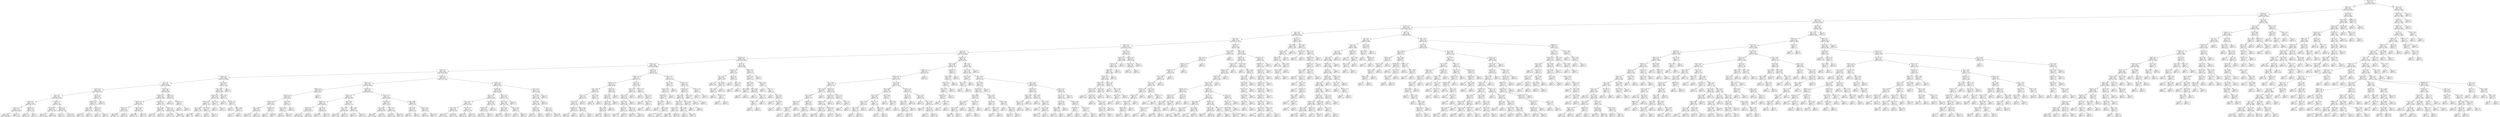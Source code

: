 digraph Tree {
node [shape=box] ;
0 [label="X[1173] <= 0.5\ngini = 0.5\nsamples = 84796\nvalue = [42502, 42294]"] ;
1 [label="X[36] <= 0.5\ngini = 0.485\nsamples = 72295\nvalue = [42364, 29931]"] ;
0 -> 1 [labeldistance=2.5, labelangle=45, headlabel="True"] ;
2 [label="X[1136] <= 0.5\ngini = 0.462\nsamples = 66376\nvalue = [42354, 24022]"] ;
1 -> 2 ;
3 [label="X[20] <= 0.5\ngini = 0.428\nsamples = 61217\nvalue = [42262, 18955]"] ;
2 -> 3 ;
4 [label="X[1130] <= 0.5\ngini = 0.392\nsamples = 57592\nvalue = [42180, 15412]"] ;
3 -> 4 ;
5 [label="X[45] <= 0.5\ngini = 0.355\nsamples = 54162\nvalue = [41682, 12480]"] ;
4 -> 5 ;
6 [label="X[30] <= 0.5\ngini = 0.332\nsamples = 52748\nvalue = [41670, 11078]"] ;
5 -> 6 ;
7 [label="X[221] <= 0.5\ngini = 0.315\nsamples = 51693\nvalue = [41573, 10120]"] ;
6 -> 7 ;
8 [label="X[11] <= 0.5\ngini = 0.305\nsamples = 51121\nvalue = [41505, 9616]"] ;
7 -> 8 ;
9 [label="X[1185] <= 0.5\ngini = 0.296\nsamples = 50499\nvalue = [41397, 9102]"] ;
8 -> 9 ;
10 [label="X[1126] <= 0.5\ngini = 0.287\nsamples = 50003\nvalue = [41321, 8682]"] ;
9 -> 10 ;
11 [label="X[10] <= 0.5\ngini = 0.279\nsamples = 49584\nvalue = [41260, 8324]"] ;
10 -> 11 ;
12 [label="X[1161] <= 0.5\ngini = 0.255\nsamples = 44068\nvalue = [37473, 6595]"] ;
11 -> 12 ;
13 [label="X[9] <= 0.5\ngini = 0.249\nsamples = 43858\nvalue = [37463, 6395]"] ;
12 -> 13 ;
14 [label="X[1167] <= 0.5\ngini = 0.234\nsamples = 42292\nvalue = [36562, 5730]"] ;
13 -> 14 ;
15 [label="X[21] <= 0.5\ngini = 0.229\nsamples = 42114\nvalue = [36556, 5558]"] ;
14 -> 15 ;
16 [label="X[1200] <= 0.5\ngini = 0.219\nsamples = 41349\nvalue = [36179, 5170]"] ;
15 -> 16 ;
17 [label="X[1210] <= 0.5\ngini = 0.214\nsamples = 41204\nvalue = [36178, 5026]"] ;
16 -> 17 ;
18 [label="gini = 0.209\nsamples = 41042\nvalue = [36168, 4874]"] ;
17 -> 18 ;
19 [label="gini = 0.116\nsamples = 162\nvalue = [10, 152]"] ;
17 -> 19 ;
20 [label="X[600] <= 0.5\ngini = 0.014\nsamples = 145\nvalue = [1, 144]"] ;
16 -> 20 ;
21 [label="gini = 0.0\nsamples = 144\nvalue = [0, 144]"] ;
20 -> 21 ;
22 [label="gini = 0.0\nsamples = 1\nvalue = [1, 0]"] ;
20 -> 22 ;
23 [label="X[1190] <= 0.5\ngini = 0.5\nsamples = 765\nvalue = [377, 388]"] ;
15 -> 23 ;
24 [label="X[1009] <= 0.5\ngini = 0.434\nsamples = 346\nvalue = [110, 236]"] ;
23 -> 24 ;
25 [label="gini = 0.471\nsamples = 226\nvalue = [86, 140]"] ;
24 -> 25 ;
26 [label="gini = 0.32\nsamples = 120\nvalue = [24, 96]"] ;
24 -> 26 ;
27 [label="X[222] <= 0.5\ngini = 0.462\nsamples = 419\nvalue = [267, 152]"] ;
23 -> 27 ;
28 [label="gini = 0.111\nsamples = 51\nvalue = [48, 3]"] ;
27 -> 28 ;
29 [label="gini = 0.482\nsamples = 368\nvalue = [219, 149]"] ;
27 -> 29 ;
30 [label="X[16] <= 0.5\ngini = 0.065\nsamples = 178\nvalue = [6, 172]"] ;
14 -> 30 ;
31 [label="X[1024] <= 0.5\ngini = 0.034\nsamples = 175\nvalue = [3, 172]"] ;
30 -> 31 ;
32 [label="X[0] <= 2.935\ngini = 0.023\nsamples = 172\nvalue = [2, 170]"] ;
31 -> 32 ;
33 [label="gini = 0.013\nsamples = 156\nvalue = [1, 155]"] ;
32 -> 33 ;
34 [label="gini = 0.117\nsamples = 16\nvalue = [1, 15]"] ;
32 -> 34 ;
35 [label="X[104] <= 0.5\ngini = 0.444\nsamples = 3\nvalue = [1, 2]"] ;
31 -> 35 ;
36 [label="gini = 0.0\nsamples = 1\nvalue = [1, 0]"] ;
35 -> 36 ;
37 [label="gini = 0.0\nsamples = 2\nvalue = [0, 2]"] ;
35 -> 37 ;
38 [label="gini = 0.0\nsamples = 3\nvalue = [3, 0]"] ;
30 -> 38 ;
39 [label="X[223] <= 0.5\ngini = 0.489\nsamples = 1566\nvalue = [901, 665]"] ;
13 -> 39 ;
40 [label="X[1009] <= 0.5\ngini = 0.495\nsamples = 1478\nvalue = [814, 664]"] ;
39 -> 40 ;
41 [label="X[1003] <= 0.5\ngini = 0.477\nsamples = 988\nvalue = [601, 387]"] ;
40 -> 41 ;
42 [label="X[1012] <= 0.5\ngini = 0.422\nsamples = 601\nvalue = [419, 182]"] ;
41 -> 42 ;
43 [label="gini = 0.388\nsamples = 536\nvalue = [395, 141]"] ;
42 -> 43 ;
44 [label="gini = 0.466\nsamples = 65\nvalue = [24, 41]"] ;
42 -> 44 ;
45 [label="X[0] <= 2.795\ngini = 0.498\nsamples = 387\nvalue = [182, 205]"] ;
41 -> 45 ;
46 [label="gini = 0.495\nsamples = 365\nvalue = [164, 201]"] ;
45 -> 46 ;
47 [label="gini = 0.298\nsamples = 22\nvalue = [18, 4]"] ;
45 -> 47 ;
48 [label="X[1156] <= 0.5\ngini = 0.491\nsamples = 490\nvalue = [213, 277]"] ;
40 -> 48 ;
49 [label="X[0] <= 1.435\ngini = 0.358\nsamples = 90\nvalue = [21, 69]"] ;
48 -> 49 ;
50 [label="gini = 0.461\nsamples = 50\nvalue = [18, 32]"] ;
49 -> 50 ;
51 [label="gini = 0.139\nsamples = 40\nvalue = [3, 37]"] ;
49 -> 51 ;
52 [label="X[0] <= 2.14\ngini = 0.499\nsamples = 400\nvalue = [192, 208]"] ;
48 -> 52 ;
53 [label="gini = 0.498\nsamples = 216\nvalue = [114, 102]"] ;
52 -> 53 ;
54 [label="gini = 0.488\nsamples = 184\nvalue = [78, 106]"] ;
52 -> 54 ;
55 [label="X[996] <= 0.5\ngini = 0.022\nsamples = 88\nvalue = [87, 1]"] ;
39 -> 55 ;
56 [label="gini = 0.0\nsamples = 83\nvalue = [83, 0]"] ;
55 -> 56 ;
57 [label="X[1190] <= 0.5\ngini = 0.32\nsamples = 5\nvalue = [4, 1]"] ;
55 -> 57 ;
58 [label="gini = 0.0\nsamples = 4\nvalue = [4, 0]"] ;
57 -> 58 ;
59 [label="gini = 0.0\nsamples = 1\nvalue = [0, 1]"] ;
57 -> 59 ;
60 [label="X[1021] <= 0.5\ngini = 0.091\nsamples = 210\nvalue = [10, 200]"] ;
12 -> 60 ;
61 [label="X[0] <= 2.825\ngini = 0.082\nsamples = 209\nvalue = [9, 200]"] ;
60 -> 61 ;
62 [label="X[1015] <= 0.5\ngini = 0.058\nsamples = 199\nvalue = [6, 193]"] ;
61 -> 62 ;
63 [label="X[1010] <= 0.5\ngini = 0.05\nsamples = 195\nvalue = [5, 190]"] ;
62 -> 63 ;
64 [label="X[0] <= 1.635\ngini = 0.041\nsamples = 191\nvalue = [4, 187]"] ;
63 -> 64 ;
65 [label="gini = 0.064\nsamples = 120\nvalue = [4, 116]"] ;
64 -> 65 ;
66 [label="gini = 0.0\nsamples = 71\nvalue = [0, 71]"] ;
64 -> 66 ;
67 [label="X[0] <= 2.345\ngini = 0.375\nsamples = 4\nvalue = [1, 3]"] ;
63 -> 67 ;
68 [label="gini = 0.0\nsamples = 3\nvalue = [0, 3]"] ;
67 -> 68 ;
69 [label="gini = 0.0\nsamples = 1\nvalue = [1, 0]"] ;
67 -> 69 ;
70 [label="X[0] <= 2.115\ngini = 0.375\nsamples = 4\nvalue = [1, 3]"] ;
62 -> 70 ;
71 [label="gini = 0.0\nsamples = 3\nvalue = [0, 3]"] ;
70 -> 71 ;
72 [label="gini = 0.0\nsamples = 1\nvalue = [1, 0]"] ;
70 -> 72 ;
73 [label="X[0] <= 2.835\ngini = 0.42\nsamples = 10\nvalue = [3, 7]"] ;
61 -> 73 ;
74 [label="gini = 0.0\nsamples = 2\nvalue = [2, 0]"] ;
73 -> 74 ;
75 [label="X[1009] <= 0.5\ngini = 0.219\nsamples = 8\nvalue = [1, 7]"] ;
73 -> 75 ;
76 [label="gini = 0.0\nsamples = 5\nvalue = [0, 5]"] ;
75 -> 76 ;
77 [label="X[0] <= 2.905\ngini = 0.444\nsamples = 3\nvalue = [1, 2]"] ;
75 -> 77 ;
78 [label="gini = 0.5\nsamples = 2\nvalue = [1, 1]"] ;
77 -> 78 ;
79 [label="gini = 0.0\nsamples = 1\nvalue = [0, 1]"] ;
77 -> 79 ;
80 [label="gini = 0.0\nsamples = 1\nvalue = [1, 0]"] ;
60 -> 80 ;
81 [label="X[1009] <= 0.5\ngini = 0.43\nsamples = 5516\nvalue = [3787, 1729]"] ;
11 -> 81 ;
82 [label="X[222] <= 0.5\ngini = 0.392\nsamples = 3894\nvalue = [2852, 1042]"] ;
81 -> 82 ;
83 [label="X[993] <= 0.5\ngini = 0.068\nsamples = 257\nvalue = [248, 9]"] ;
82 -> 83 ;
84 [label="X[1015] <= 0.5\ngini = 0.061\nsamples = 256\nvalue = [248, 8]"] ;
83 -> 84 ;
85 [label="X[1254] <= 0.5\ngini = 0.048\nsamples = 244\nvalue = [238, 6]"] ;
84 -> 85 ;
86 [label="X[0] <= 1.885\ngini = 0.041\nsamples = 238\nvalue = [233, 5]"] ;
85 -> 86 ;
87 [label="gini = 0.081\nsamples = 118\nvalue = [113, 5]"] ;
86 -> 87 ;
88 [label="gini = 0.0\nsamples = 120\nvalue = [120, 0]"] ;
86 -> 88 ;
89 [label="X[1003] <= 0.5\ngini = 0.278\nsamples = 6\nvalue = [5, 1]"] ;
85 -> 89 ;
90 [label="gini = 0.0\nsamples = 3\nvalue = [3, 0]"] ;
89 -> 90 ;
91 [label="gini = 0.444\nsamples = 3\nvalue = [2, 1]"] ;
89 -> 91 ;
92 [label="X[0] <= 2.87\ngini = 0.278\nsamples = 12\nvalue = [10, 2]"] ;
84 -> 92 ;
93 [label="X[1181] <= 0.5\ngini = 0.165\nsamples = 11\nvalue = [10, 1]"] ;
92 -> 93 ;
94 [label="gini = 0.0\nsamples = 8\nvalue = [8, 0]"] ;
93 -> 94 ;
95 [label="gini = 0.444\nsamples = 3\nvalue = [2, 1]"] ;
93 -> 95 ;
96 [label="gini = 0.0\nsamples = 1\nvalue = [0, 1]"] ;
92 -> 96 ;
97 [label="gini = 0.0\nsamples = 1\nvalue = [0, 1]"] ;
83 -> 97 ;
98 [label="X[1003] <= 0.5\ngini = 0.407\nsamples = 3637\nvalue = [2604, 1033]"] ;
82 -> 98 ;
99 [label="X[1012] <= 0.5\ngini = 0.371\nsamples = 2406\nvalue = [1815, 591]"] ;
98 -> 99 ;
100 [label="X[1006] <= 0.5\ngini = 0.342\nsamples = 2131\nvalue = [1664, 467]"] ;
99 -> 100 ;
101 [label="X[1004] <= 0.5\ngini = 0.328\nsamples = 2027\nvalue = [1608, 419]"] ;
100 -> 101 ;
102 [label="gini = 0.316\nsamples = 1947\nvalue = [1564, 383]"] ;
101 -> 102 ;
103 [label="gini = 0.495\nsamples = 80\nvalue = [44, 36]"] ;
101 -> 103 ;
104 [label="X[0] <= 2.49\ngini = 0.497\nsamples = 104\nvalue = [56, 48]"] ;
100 -> 104 ;
105 [label="gini = 0.498\nsamples = 70\nvalue = [33, 37]"] ;
104 -> 105 ;
106 [label="gini = 0.438\nsamples = 34\nvalue = [23, 11]"] ;
104 -> 106 ;
107 [label="X[0] <= 2.535\ngini = 0.495\nsamples = 275\nvalue = [151, 124]"] ;
99 -> 107 ;
108 [label="X[0] <= 1.855\ngini = 0.5\nsamples = 199\nvalue = [99, 100]"] ;
107 -> 108 ;
109 [label="gini = 0.489\nsamples = 138\nvalue = [79, 59]"] ;
108 -> 109 ;
110 [label="gini = 0.441\nsamples = 61\nvalue = [20, 41]"] ;
108 -> 110 ;
111 [label="X[0] <= 2.695\ngini = 0.432\nsamples = 76\nvalue = [52, 24]"] ;
107 -> 111 ;
112 [label="gini = 0.172\nsamples = 21\nvalue = [19, 2]"] ;
111 -> 112 ;
113 [label="gini = 0.48\nsamples = 55\nvalue = [33, 22]"] ;
111 -> 113 ;
114 [label="X[1253] <= 0.5\ngini = 0.46\nsamples = 1231\nvalue = [789, 442]"] ;
98 -> 114 ;
115 [label="X[1186] <= 0.5\ngini = 0.468\nsamples = 1143\nvalue = [716, 427]"] ;
114 -> 115 ;
116 [label="X[0] <= 2.765\ngini = 0.462\nsamples = 1042\nvalue = [665, 377]"] ;
115 -> 116 ;
117 [label="gini = 0.469\nsamples = 891\nvalue = [556, 335]"] ;
116 -> 117 ;
118 [label="gini = 0.402\nsamples = 151\nvalue = [109, 42]"] ;
116 -> 118 ;
119 [label="X[0] <= 2.645\ngini = 0.5\nsamples = 101\nvalue = [51, 50]"] ;
115 -> 119 ;
120 [label="gini = 0.497\nsamples = 82\nvalue = [38, 44]"] ;
119 -> 120 ;
121 [label="gini = 0.432\nsamples = 19\nvalue = [13, 6]"] ;
119 -> 121 ;
122 [label="X[0] <= 0.995\ngini = 0.283\nsamples = 88\nvalue = [73, 15]"] ;
114 -> 122 ;
123 [label="X[0] <= 0.83\ngini = 0.415\nsamples = 34\nvalue = [24, 10]"] ;
122 -> 123 ;
124 [label="gini = 0.35\nsamples = 31\nvalue = [24, 7]"] ;
123 -> 124 ;
125 [label="gini = 0.0\nsamples = 3\nvalue = [0, 3]"] ;
123 -> 125 ;
126 [label="X[0] <= 1.675\ngini = 0.168\nsamples = 54\nvalue = [49, 5]"] ;
122 -> 126 ;
127 [label="gini = 0.0\nsamples = 18\nvalue = [18, 0]"] ;
126 -> 127 ;
128 [label="gini = 0.239\nsamples = 36\nvalue = [31, 5]"] ;
126 -> 128 ;
129 [label="X[1186] <= 0.5\ngini = 0.488\nsamples = 1622\nvalue = [935, 687]"] ;
81 -> 129 ;
130 [label="X[1268] <= 0.5\ngini = 0.482\nsamples = 1484\nvalue = [881, 603]"] ;
129 -> 130 ;
131 [label="X[0] <= 2.705\ngini = 0.47\nsamples = 1237\nvalue = [769, 468]"] ;
130 -> 131 ;
132 [label="X[0] <= 2.075\ngini = 0.481\nsamples = 1031\nvalue = [616, 415]"] ;
131 -> 132 ;
133 [label="X[0] <= 0.975\ngini = 0.465\nsamples = 766\nvalue = [485, 281]"] ;
132 -> 133 ;
134 [label="gini = 0.49\nsamples = 362\nvalue = [207, 155]"] ;
133 -> 134 ;
135 [label="gini = 0.429\nsamples = 404\nvalue = [278, 126]"] ;
133 -> 135 ;
136 [label="X[0] <= 2.475\ngini = 0.5\nsamples = 265\nvalue = [131, 134]"] ;
132 -> 136 ;
137 [label="gini = 0.487\nsamples = 117\nvalue = [49, 68]"] ;
136 -> 137 ;
138 [label="gini = 0.494\nsamples = 148\nvalue = [82, 66]"] ;
136 -> 138 ;
139 [label="X[1253] <= 0.5\ngini = 0.382\nsamples = 206\nvalue = [153, 53]"] ;
131 -> 139 ;
140 [label="X[1189] <= 0.5\ngini = 0.402\nsamples = 190\nvalue = [137, 53]"] ;
139 -> 140 ;
141 [label="gini = 0.394\nsamples = 185\nvalue = [135, 50]"] ;
140 -> 141 ;
142 [label="gini = 0.48\nsamples = 5\nvalue = [2, 3]"] ;
140 -> 142 ;
143 [label="gini = 0.0\nsamples = 16\nvalue = [16, 0]"] ;
139 -> 143 ;
144 [label="X[223] <= 0.5\ngini = 0.496\nsamples = 247\nvalue = [112, 135]"] ;
130 -> 144 ;
145 [label="X[0] <= 2.935\ngini = 0.492\nsamples = 240\nvalue = [105, 135]"] ;
144 -> 145 ;
146 [label="X[0] <= 2.875\ngini = 0.489\nsamples = 231\nvalue = [98, 133]"] ;
145 -> 146 ;
147 [label="gini = 0.492\nsamples = 223\nvalue = [97, 126]"] ;
146 -> 147 ;
148 [label="gini = 0.219\nsamples = 8\nvalue = [1, 7]"] ;
146 -> 148 ;
149 [label="X[0] <= 2.965\ngini = 0.346\nsamples = 9\nvalue = [7, 2]"] ;
145 -> 149 ;
150 [label="gini = 0.0\nsamples = 4\nvalue = [4, 0]"] ;
149 -> 150 ;
151 [label="gini = 0.48\nsamples = 5\nvalue = [3, 2]"] ;
149 -> 151 ;
152 [label="gini = 0.0\nsamples = 7\nvalue = [7, 0]"] ;
144 -> 152 ;
153 [label="X[0] <= 2.975\ngini = 0.476\nsamples = 138\nvalue = [54, 84]"] ;
129 -> 153 ;
154 [label="X[0] <= 2.945\ngini = 0.472\nsamples = 136\nvalue = [52, 84]"] ;
153 -> 154 ;
155 [label="X[0] <= 0.84\ngini = 0.48\nsamples = 130\nvalue = [52, 78]"] ;
154 -> 155 ;
156 [label="X[223] <= 0.5\ngini = 0.423\nsamples = 46\nvalue = [14, 32]"] ;
155 -> 156 ;
157 [label="gini = 0.411\nsamples = 45\nvalue = [13, 32]"] ;
156 -> 157 ;
158 [label="gini = 0.0\nsamples = 1\nvalue = [1, 0]"] ;
156 -> 158 ;
159 [label="X[0] <= 1.32\ngini = 0.495\nsamples = 84\nvalue = [38, 46]"] ;
155 -> 159 ;
160 [label="gini = 0.375\nsamples = 8\nvalue = [6, 2]"] ;
159 -> 160 ;
161 [label="gini = 0.488\nsamples = 76\nvalue = [32, 44]"] ;
159 -> 161 ;
162 [label="gini = 0.0\nsamples = 6\nvalue = [0, 6]"] ;
154 -> 162 ;
163 [label="gini = 0.0\nsamples = 2\nvalue = [2, 0]"] ;
153 -> 163 ;
164 [label="X[60] <= 0.5\ngini = 0.249\nsamples = 419\nvalue = [61, 358]"] ;
10 -> 164 ;
165 [label="X[1009] <= 0.5\ngini = 0.34\nsamples = 226\nvalue = [49, 177]"] ;
164 -> 165 ;
166 [label="X[1003] <= 0.5\ngini = 0.424\nsamples = 128\nvalue = [39, 89]"] ;
165 -> 166 ;
167 [label="X[0] <= 1.87\ngini = 0.499\nsamples = 60\nvalue = [31, 29]"] ;
166 -> 167 ;
168 [label="X[12] <= 0.5\ngini = 0.478\nsamples = 48\nvalue = [29, 19]"] ;
167 -> 168 ;
169 [label="X[58] <= 0.5\ngini = 0.458\nsamples = 45\nvalue = [29, 16]"] ;
168 -> 169 ;
170 [label="X[1000] <= 0.5\ngini = 0.401\nsamples = 36\nvalue = [26, 10]"] ;
169 -> 170 ;
171 [label="gini = 0.36\nsamples = 34\nvalue = [26, 8]"] ;
170 -> 171 ;
172 [label="gini = 0.0\nsamples = 2\nvalue = [0, 2]"] ;
170 -> 172 ;
173 [label="X[0] <= 0.88\ngini = 0.444\nsamples = 9\nvalue = [3, 6]"] ;
169 -> 173 ;
174 [label="gini = 0.0\nsamples = 3\nvalue = [0, 3]"] ;
173 -> 174 ;
175 [label="gini = 0.5\nsamples = 6\nvalue = [3, 3]"] ;
173 -> 175 ;
176 [label="gini = 0.0\nsamples = 3\nvalue = [0, 3]"] ;
168 -> 176 ;
177 [label="X[0] <= 2.88\ngini = 0.278\nsamples = 12\nvalue = [2, 10]"] ;
167 -> 177 ;
178 [label="gini = 0.0\nsamples = 10\nvalue = [0, 10]"] ;
177 -> 178 ;
179 [label="gini = 0.0\nsamples = 2\nvalue = [2, 0]"] ;
177 -> 179 ;
180 [label="X[95] <= 0.5\ngini = 0.208\nsamples = 68\nvalue = [8, 60]"] ;
166 -> 180 ;
181 [label="X[33] <= 0.5\ngini = 0.187\nsamples = 67\nvalue = [7, 60]"] ;
180 -> 181 ;
182 [label="X[0] <= 1.58\ngini = 0.165\nsamples = 66\nvalue = [6, 60]"] ;
181 -> 182 ;
183 [label="X[0] <= 0.705\ngini = 0.236\nsamples = 44\nvalue = [6, 38]"] ;
182 -> 183 ;
184 [label="gini = 0.091\nsamples = 21\nvalue = [1, 20]"] ;
183 -> 184 ;
185 [label="gini = 0.34\nsamples = 23\nvalue = [5, 18]"] ;
183 -> 185 ;
186 [label="gini = 0.0\nsamples = 22\nvalue = [0, 22]"] ;
182 -> 186 ;
187 [label="gini = 0.0\nsamples = 1\nvalue = [1, 0]"] ;
181 -> 187 ;
188 [label="gini = 0.0\nsamples = 1\nvalue = [1, 0]"] ;
180 -> 188 ;
189 [label="X[33] <= 0.5\ngini = 0.183\nsamples = 98\nvalue = [10, 88]"] ;
165 -> 189 ;
190 [label="X[15] <= 0.5\ngini = 0.141\nsamples = 92\nvalue = [7, 85]"] ;
189 -> 190 ;
191 [label="X[0] <= 2.93\ngini = 0.123\nsamples = 91\nvalue = [6, 85]"] ;
190 -> 191 ;
192 [label="X[0] <= 0.68\ngini = 0.105\nsamples = 90\nvalue = [5, 85]"] ;
191 -> 192 ;
193 [label="X[38] <= 0.5\ngini = 0.287\nsamples = 23\nvalue = [4, 19]"] ;
192 -> 193 ;
194 [label="gini = 0.105\nsamples = 18\nvalue = [1, 17]"] ;
193 -> 194 ;
195 [label="gini = 0.48\nsamples = 5\nvalue = [3, 2]"] ;
193 -> 195 ;
196 [label="X[0] <= 1.76\ngini = 0.029\nsamples = 67\nvalue = [1, 66]"] ;
192 -> 196 ;
197 [label="gini = 0.069\nsamples = 28\nvalue = [1, 27]"] ;
196 -> 197 ;
198 [label="gini = 0.0\nsamples = 39\nvalue = [0, 39]"] ;
196 -> 198 ;
199 [label="gini = 0.0\nsamples = 1\nvalue = [1, 0]"] ;
191 -> 199 ;
200 [label="gini = 0.0\nsamples = 1\nvalue = [1, 0]"] ;
190 -> 200 ;
201 [label="X[0] <= 0.575\ngini = 0.5\nsamples = 6\nvalue = [3, 3]"] ;
189 -> 201 ;
202 [label="gini = 0.0\nsamples = 2\nvalue = [2, 0]"] ;
201 -> 202 ;
203 [label="X[0] <= 0.76\ngini = 0.375\nsamples = 4\nvalue = [1, 3]"] ;
201 -> 203 ;
204 [label="gini = 0.0\nsamples = 2\nvalue = [0, 2]"] ;
203 -> 204 ;
205 [label="X[0] <= 0.875\ngini = 0.5\nsamples = 2\nvalue = [1, 1]"] ;
203 -> 205 ;
206 [label="gini = 0.0\nsamples = 1\nvalue = [1, 0]"] ;
205 -> 206 ;
207 [label="gini = 0.0\nsamples = 1\nvalue = [0, 1]"] ;
205 -> 207 ;
208 [label="X[0] <= 0.475\ngini = 0.117\nsamples = 193\nvalue = [12, 181]"] ;
164 -> 208 ;
209 [label="X[0] <= 0.455\ngini = 0.375\nsamples = 20\nvalue = [5, 15]"] ;
208 -> 209 ;
210 [label="X[1012] <= 0.5\ngini = 0.278\nsamples = 18\nvalue = [3, 15]"] ;
209 -> 210 ;
211 [label="X[1008] <= 0.5\ngini = 0.208\nsamples = 17\nvalue = [2, 15]"] ;
210 -> 211 ;
212 [label="X[0] <= 0.405\ngini = 0.117\nsamples = 16\nvalue = [1, 15]"] ;
211 -> 212 ;
213 [label="gini = 0.0\nsamples = 7\nvalue = [0, 7]"] ;
212 -> 213 ;
214 [label="X[0] <= 0.415\ngini = 0.198\nsamples = 9\nvalue = [1, 8]"] ;
212 -> 214 ;
215 [label="gini = 0.32\nsamples = 5\nvalue = [1, 4]"] ;
214 -> 215 ;
216 [label="gini = 0.0\nsamples = 4\nvalue = [0, 4]"] ;
214 -> 216 ;
217 [label="gini = 0.0\nsamples = 1\nvalue = [1, 0]"] ;
211 -> 217 ;
218 [label="gini = 0.0\nsamples = 1\nvalue = [1, 0]"] ;
210 -> 218 ;
219 [label="gini = 0.0\nsamples = 2\nvalue = [2, 0]"] ;
209 -> 219 ;
220 [label="X[1015] <= 0.5\ngini = 0.078\nsamples = 173\nvalue = [7, 166]"] ;
208 -> 220 ;
221 [label="X[1004] <= 0.5\ngini = 0.068\nsamples = 171\nvalue = [6, 165]"] ;
220 -> 221 ;
222 [label="X[0] <= 2.815\ngini = 0.058\nsamples = 166\nvalue = [5, 161]"] ;
221 -> 222 ;
223 [label="X[1012] <= 0.5\ngini = 0.05\nsamples = 157\nvalue = [4, 153]"] ;
222 -> 223 ;
224 [label="X[1003] <= 0.5\ngini = 0.041\nsamples = 145\nvalue = [3, 142]"] ;
223 -> 224 ;
225 [label="gini = 0.019\nsamples = 105\nvalue = [1, 104]"] ;
224 -> 225 ;
226 [label="gini = 0.095\nsamples = 40\nvalue = [2, 38]"] ;
224 -> 226 ;
227 [label="X[0] <= 1.485\ngini = 0.153\nsamples = 12\nvalue = [1, 11]"] ;
223 -> 227 ;
228 [label="gini = 0.0\nsamples = 6\nvalue = [0, 6]"] ;
227 -> 228 ;
229 [label="gini = 0.278\nsamples = 6\nvalue = [1, 5]"] ;
227 -> 229 ;
230 [label="X[0] <= 2.835\ngini = 0.198\nsamples = 9\nvalue = [1, 8]"] ;
222 -> 230 ;
231 [label="gini = 0.0\nsamples = 1\nvalue = [1, 0]"] ;
230 -> 231 ;
232 [label="gini = 0.0\nsamples = 8\nvalue = [0, 8]"] ;
230 -> 232 ;
233 [label="X[0] <= 2.615\ngini = 0.32\nsamples = 5\nvalue = [1, 4]"] ;
221 -> 233 ;
234 [label="gini = 0.0\nsamples = 4\nvalue = [0, 4]"] ;
233 -> 234 ;
235 [label="gini = 0.0\nsamples = 1\nvalue = [1, 0]"] ;
233 -> 235 ;
236 [label="X[0] <= 1.25\ngini = 0.5\nsamples = 2\nvalue = [1, 1]"] ;
220 -> 236 ;
237 [label="gini = 0.0\nsamples = 1\nvalue = [0, 1]"] ;
236 -> 237 ;
238 [label="gini = 0.0\nsamples = 1\nvalue = [1, 0]"] ;
236 -> 238 ;
239 [label="X[3] <= 0.5\ngini = 0.259\nsamples = 496\nvalue = [76, 420]"] ;
9 -> 239 ;
240 [label="X[1000] <= 0.5\ngini = 0.01\nsamples = 417\nvalue = [2, 415]"] ;
239 -> 240 ;
241 [label="X[17] <= 0.5\ngini = 0.005\nsamples = 408\nvalue = [1, 407]"] ;
240 -> 241 ;
242 [label="gini = 0.0\nsamples = 367\nvalue = [0, 367]"] ;
241 -> 242 ;
243 [label="X[0] <= 0.695\ngini = 0.048\nsamples = 41\nvalue = [1, 40]"] ;
241 -> 243 ;
244 [label="X[0] <= 0.53\ngini = 0.278\nsamples = 6\nvalue = [1, 5]"] ;
243 -> 244 ;
245 [label="gini = 0.0\nsamples = 4\nvalue = [0, 4]"] ;
244 -> 245 ;
246 [label="X[1010] <= 0.5\ngini = 0.5\nsamples = 2\nvalue = [1, 1]"] ;
244 -> 246 ;
247 [label="gini = 0.0\nsamples = 1\nvalue = [1, 0]"] ;
246 -> 247 ;
248 [label="gini = 0.0\nsamples = 1\nvalue = [0, 1]"] ;
246 -> 248 ;
249 [label="gini = 0.0\nsamples = 35\nvalue = [0, 35]"] ;
243 -> 249 ;
250 [label="X[0] <= 1.67\ngini = 0.198\nsamples = 9\nvalue = [1, 8]"] ;
240 -> 250 ;
251 [label="gini = 0.0\nsamples = 5\nvalue = [0, 5]"] ;
250 -> 251 ;
252 [label="X[0] <= 1.87\ngini = 0.375\nsamples = 4\nvalue = [1, 3]"] ;
250 -> 252 ;
253 [label="gini = 0.0\nsamples = 1\nvalue = [1, 0]"] ;
252 -> 253 ;
254 [label="gini = 0.0\nsamples = 3\nvalue = [0, 3]"] ;
252 -> 254 ;
255 [label="X[998] <= 0.5\ngini = 0.119\nsamples = 79\nvalue = [74, 5]"] ;
239 -> 255 ;
256 [label="X[1012] <= 0.5\ngini = 0.097\nsamples = 78\nvalue = [74, 4]"] ;
255 -> 256 ;
257 [label="X[0] <= 0.055\ngini = 0.053\nsamples = 73\nvalue = [71, 2]"] ;
256 -> 257 ;
258 [label="X[0] <= 0.035\ngini = 0.444\nsamples = 3\nvalue = [2, 1]"] ;
257 -> 258 ;
259 [label="gini = 0.0\nsamples = 2\nvalue = [2, 0]"] ;
258 -> 259 ;
260 [label="gini = 0.0\nsamples = 1\nvalue = [0, 1]"] ;
258 -> 260 ;
261 [label="X[0] <= 2.695\ngini = 0.028\nsamples = 70\nvalue = [69, 1]"] ;
257 -> 261 ;
262 [label="gini = 0.0\nsamples = 51\nvalue = [51, 0]"] ;
261 -> 262 ;
263 [label="X[0] <= 2.715\ngini = 0.1\nsamples = 19\nvalue = [18, 1]"] ;
261 -> 263 ;
264 [label="X[1009] <= 0.5\ngini = 0.5\nsamples = 2\nvalue = [1, 1]"] ;
263 -> 264 ;
265 [label="gini = 0.0\nsamples = 1\nvalue = [1, 0]"] ;
264 -> 265 ;
266 [label="gini = 0.0\nsamples = 1\nvalue = [0, 1]"] ;
264 -> 266 ;
267 [label="gini = 0.0\nsamples = 17\nvalue = [17, 0]"] ;
263 -> 267 ;
268 [label="X[0] <= 0.675\ngini = 0.48\nsamples = 5\nvalue = [3, 2]"] ;
256 -> 268 ;
269 [label="gini = 0.0\nsamples = 1\nvalue = [1, 0]"] ;
268 -> 269 ;
270 [label="X[0] <= 1.7\ngini = 0.5\nsamples = 4\nvalue = [2, 2]"] ;
268 -> 270 ;
271 [label="gini = 0.0\nsamples = 1\nvalue = [0, 1]"] ;
270 -> 271 ;
272 [label="X[0] <= 2.67\ngini = 0.444\nsamples = 3\nvalue = [2, 1]"] ;
270 -> 272 ;
273 [label="gini = 0.0\nsamples = 1\nvalue = [1, 0]"] ;
272 -> 273 ;
274 [label="X[0] <= 2.825\ngini = 0.5\nsamples = 2\nvalue = [1, 1]"] ;
272 -> 274 ;
275 [label="gini = 0.0\nsamples = 1\nvalue = [0, 1]"] ;
274 -> 275 ;
276 [label="gini = 0.0\nsamples = 1\nvalue = [1, 0]"] ;
274 -> 276 ;
277 [label="gini = 0.0\nsamples = 1\nvalue = [0, 1]"] ;
255 -> 277 ;
278 [label="X[1009] <= 0.5\ngini = 0.287\nsamples = 622\nvalue = [108, 514]"] ;
8 -> 278 ;
279 [label="X[0] <= 2.885\ngini = 0.366\nsamples = 361\nvalue = [87, 274]"] ;
278 -> 279 ;
280 [label="X[999] <= 0.5\ngini = 0.347\nsamples = 349\nvalue = [78, 271]"] ;
279 -> 280 ;
281 [label="X[1003] <= 0.5\ngini = 0.337\nsamples = 345\nvalue = [74, 271]"] ;
280 -> 281 ;
282 [label="X[0] <= 0.835\ngini = 0.41\nsamples = 163\nvalue = [47, 116]"] ;
281 -> 282 ;
283 [label="X[0] <= 0.715\ngini = 0.498\nsamples = 32\nvalue = [15, 17]"] ;
282 -> 283 ;
284 [label="X[0] <= 0.305\ngini = 0.477\nsamples = 28\nvalue = [11, 17]"] ;
283 -> 284 ;
285 [label="X[0] <= 0.07\ngini = 0.278\nsamples = 6\nvalue = [1, 5]"] ;
284 -> 285 ;
286 [label="X[1228] <= 0.5\ngini = 0.5\nsamples = 2\nvalue = [1, 1]"] ;
285 -> 286 ;
287 [label="gini = 0.0\nsamples = 1\nvalue = [0, 1]"] ;
286 -> 287 ;
288 [label="gini = 0.0\nsamples = 1\nvalue = [1, 0]"] ;
286 -> 288 ;
289 [label="gini = 0.0\nsamples = 4\nvalue = [0, 4]"] ;
285 -> 289 ;
290 [label="X[998] <= 0.5\ngini = 0.496\nsamples = 22\nvalue = [10, 12]"] ;
284 -> 290 ;
291 [label="X[1004] <= 0.5\ngini = 0.5\nsamples = 20\nvalue = [10, 10]"] ;
290 -> 291 ;
292 [label="gini = 0.499\nsamples = 19\nvalue = [10, 9]"] ;
291 -> 292 ;
293 [label="gini = 0.0\nsamples = 1\nvalue = [0, 1]"] ;
291 -> 293 ;
294 [label="gini = 0.0\nsamples = 2\nvalue = [0, 2]"] ;
290 -> 294 ;
295 [label="gini = 0.0\nsamples = 4\nvalue = [4, 0]"] ;
283 -> 295 ;
296 [label="X[996] <= 0.5\ngini = 0.369\nsamples = 131\nvalue = [32, 99]"] ;
282 -> 296 ;
297 [label="X[1167] <= 0.5\ngini = 0.352\nsamples = 127\nvalue = [29, 98]"] ;
296 -> 297 ;
298 [label="X[1005] <= 0.5\ngini = 0.377\nsamples = 115\nvalue = [29, 86]"] ;
297 -> 298 ;
299 [label="X[992] <= 0.5\ngini = 0.361\nsamples = 110\nvalue = [26, 84]"] ;
298 -> 299 ;
300 [label="gini = 0.354\nsamples = 109\nvalue = [25, 84]"] ;
299 -> 300 ;
301 [label="gini = 0.0\nsamples = 1\nvalue = [1, 0]"] ;
299 -> 301 ;
302 [label="X[1228] <= 0.5\ngini = 0.48\nsamples = 5\nvalue = [3, 2]"] ;
298 -> 302 ;
303 [label="gini = 0.444\nsamples = 3\nvalue = [1, 2]"] ;
302 -> 303 ;
304 [label="gini = 0.0\nsamples = 2\nvalue = [2, 0]"] ;
302 -> 304 ;
305 [label="gini = 0.0\nsamples = 12\nvalue = [0, 12]"] ;
297 -> 305 ;
306 [label="X[0] <= 2.05\ngini = 0.375\nsamples = 4\nvalue = [3, 1]"] ;
296 -> 306 ;
307 [label="gini = 0.0\nsamples = 2\nvalue = [2, 0]"] ;
306 -> 307 ;
308 [label="X[0] <= 2.55\ngini = 0.5\nsamples = 2\nvalue = [1, 1]"] ;
306 -> 308 ;
309 [label="gini = 0.0\nsamples = 1\nvalue = [0, 1]"] ;
308 -> 309 ;
310 [label="gini = 0.0\nsamples = 1\nvalue = [1, 0]"] ;
308 -> 310 ;
311 [label="X[0] <= 0.905\ngini = 0.253\nsamples = 182\nvalue = [27, 155]"] ;
281 -> 311 ;
312 [label="X[0] <= 0.805\ngini = 0.369\nsamples = 45\nvalue = [11, 34]"] ;
311 -> 312 ;
313 [label="X[0] <= 0.555\ngini = 0.229\nsamples = 38\nvalue = [5, 33]"] ;
312 -> 313 ;
314 [label="X[0] <= 0.535\ngini = 0.332\nsamples = 19\nvalue = [4, 15]"] ;
313 -> 314 ;
315 [label="X[0] <= 0.25\ngini = 0.278\nsamples = 18\nvalue = [3, 15]"] ;
314 -> 315 ;
316 [label="gini = 0.0\nsamples = 4\nvalue = [0, 4]"] ;
315 -> 316 ;
317 [label="gini = 0.337\nsamples = 14\nvalue = [3, 11]"] ;
315 -> 317 ;
318 [label="gini = 0.0\nsamples = 1\nvalue = [1, 0]"] ;
314 -> 318 ;
319 [label="X[0] <= 0.705\ngini = 0.1\nsamples = 19\nvalue = [1, 18]"] ;
313 -> 319 ;
320 [label="gini = 0.0\nsamples = 11\nvalue = [0, 11]"] ;
319 -> 320 ;
321 [label="X[0] <= 0.725\ngini = 0.219\nsamples = 8\nvalue = [1, 7]"] ;
319 -> 321 ;
322 [label="gini = 0.5\nsamples = 2\nvalue = [1, 1]"] ;
321 -> 322 ;
323 [label="gini = 0.0\nsamples = 6\nvalue = [0, 6]"] ;
321 -> 323 ;
324 [label="X[0] <= 0.835\ngini = 0.245\nsamples = 7\nvalue = [6, 1]"] ;
312 -> 324 ;
325 [label="gini = 0.0\nsamples = 4\nvalue = [4, 0]"] ;
324 -> 325 ;
326 [label="X[0] <= 0.86\ngini = 0.444\nsamples = 3\nvalue = [2, 1]"] ;
324 -> 326 ;
327 [label="gini = 0.0\nsamples = 1\nvalue = [0, 1]"] ;
326 -> 327 ;
328 [label="gini = 0.0\nsamples = 2\nvalue = [2, 0]"] ;
326 -> 328 ;
329 [label="X[1228] <= 0.5\ngini = 0.206\nsamples = 137\nvalue = [16, 121]"] ;
311 -> 329 ;
330 [label="X[0] <= 2.25\ngini = 0.105\nsamples = 54\nvalue = [3, 51]"] ;
329 -> 330 ;
331 [label="X[0] <= 2.145\ngini = 0.161\nsamples = 34\nvalue = [3, 31]"] ;
330 -> 331 ;
332 [label="X[0] <= 1.495\ngini = 0.117\nsamples = 32\nvalue = [2, 30]"] ;
331 -> 332 ;
333 [label="gini = 0.0\nsamples = 13\nvalue = [0, 13]"] ;
332 -> 333 ;
334 [label="gini = 0.188\nsamples = 19\nvalue = [2, 17]"] ;
332 -> 334 ;
335 [label="gini = 0.5\nsamples = 2\nvalue = [1, 1]"] ;
331 -> 335 ;
336 [label="gini = 0.0\nsamples = 20\nvalue = [0, 20]"] ;
330 -> 336 ;
337 [label="X[0] <= 1.355\ngini = 0.264\nsamples = 83\nvalue = [13, 70]"] ;
329 -> 337 ;
338 [label="gini = 0.0\nsamples = 10\nvalue = [0, 10]"] ;
337 -> 338 ;
339 [label="X[0] <= 1.365\ngini = 0.293\nsamples = 73\nvalue = [13, 60]"] ;
337 -> 339 ;
340 [label="gini = 0.444\nsamples = 3\nvalue = [2, 1]"] ;
339 -> 340 ;
341 [label="X[0] <= 1.515\ngini = 0.265\nsamples = 70\nvalue = [11, 59]"] ;
339 -> 341 ;
342 [label="gini = 0.0\nsamples = 14\nvalue = [0, 14]"] ;
341 -> 342 ;
343 [label="gini = 0.316\nsamples = 56\nvalue = [11, 45]"] ;
341 -> 343 ;
344 [label="gini = 0.0\nsamples = 4\nvalue = [4, 0]"] ;
280 -> 344 ;
345 [label="X[1203] <= 0.5\ngini = 0.375\nsamples = 12\nvalue = [9, 3]"] ;
279 -> 345 ;
346 [label="X[0] <= 2.915\ngini = 0.298\nsamples = 11\nvalue = [9, 2]"] ;
345 -> 346 ;
347 [label="X[1013] <= 0.5\ngini = 0.48\nsamples = 5\nvalue = [3, 2]"] ;
346 -> 347 ;
348 [label="X[0] <= 2.905\ngini = 0.5\nsamples = 4\nvalue = [2, 2]"] ;
347 -> 348 ;
349 [label="X[1003] <= 0.5\ngini = 0.444\nsamples = 3\nvalue = [2, 1]"] ;
348 -> 349 ;
350 [label="gini = 0.0\nsamples = 1\nvalue = [1, 0]"] ;
349 -> 350 ;
351 [label="X[0] <= 2.895\ngini = 0.5\nsamples = 2\nvalue = [1, 1]"] ;
349 -> 351 ;
352 [label="gini = 0.0\nsamples = 1\nvalue = [0, 1]"] ;
351 -> 352 ;
353 [label="gini = 0.0\nsamples = 1\nvalue = [1, 0]"] ;
351 -> 353 ;
354 [label="gini = 0.0\nsamples = 1\nvalue = [0, 1]"] ;
348 -> 354 ;
355 [label="gini = 0.0\nsamples = 1\nvalue = [1, 0]"] ;
347 -> 355 ;
356 [label="gini = 0.0\nsamples = 6\nvalue = [6, 0]"] ;
346 -> 356 ;
357 [label="gini = 0.0\nsamples = 1\nvalue = [0, 1]"] ;
345 -> 357 ;
358 [label="X[0] <= 2.96\ngini = 0.148\nsamples = 261\nvalue = [21, 240]"] ;
278 -> 358 ;
359 [label="X[0] <= 0.325\ngini = 0.142\nsamples = 260\nvalue = [20, 240]"] ;
358 -> 359 ;
360 [label="X[0] <= 0.315\ngini = 0.48\nsamples = 5\nvalue = [2, 3]"] ;
359 -> 360 ;
361 [label="X[0] <= 0.18\ngini = 0.375\nsamples = 4\nvalue = [1, 3]"] ;
360 -> 361 ;
362 [label="gini = 0.5\nsamples = 2\nvalue = [1, 1]"] ;
361 -> 362 ;
363 [label="gini = 0.0\nsamples = 2\nvalue = [0, 2]"] ;
361 -> 363 ;
364 [label="gini = 0.0\nsamples = 1\nvalue = [1, 0]"] ;
360 -> 364 ;
365 [label="X[0] <= 0.935\ngini = 0.131\nsamples = 255\nvalue = [18, 237]"] ;
359 -> 365 ;
366 [label="X[0] <= 0.925\ngini = 0.228\nsamples = 61\nvalue = [8, 53]"] ;
365 -> 366 ;
367 [label="X[1203] <= 0.5\ngini = 0.206\nsamples = 60\nvalue = [7, 53]"] ;
366 -> 367 ;
368 [label="X[0] <= 0.895\ngini = 0.136\nsamples = 41\nvalue = [3, 38]"] ;
367 -> 368 ;
369 [label="X[0] <= 0.615\ngini = 0.102\nsamples = 37\nvalue = [2, 35]"] ;
368 -> 369 ;
370 [label="X[0] <= 0.605\ngini = 0.172\nsamples = 21\nvalue = [2, 19]"] ;
369 -> 370 ;
371 [label="gini = 0.095\nsamples = 20\nvalue = [1, 19]"] ;
370 -> 371 ;
372 [label="gini = 0.0\nsamples = 1\nvalue = [1, 0]"] ;
370 -> 372 ;
373 [label="gini = 0.0\nsamples = 16\nvalue = [0, 16]"] ;
369 -> 373 ;
374 [label="X[1167] <= 0.5\ngini = 0.375\nsamples = 4\nvalue = [1, 3]"] ;
368 -> 374 ;
375 [label="X[0] <= 0.915\ngini = 0.5\nsamples = 2\nvalue = [1, 1]"] ;
374 -> 375 ;
376 [label="gini = 0.0\nsamples = 1\nvalue = [1, 0]"] ;
375 -> 376 ;
377 [label="gini = 0.0\nsamples = 1\nvalue = [0, 1]"] ;
375 -> 377 ;
378 [label="gini = 0.0\nsamples = 2\nvalue = [0, 2]"] ;
374 -> 378 ;
379 [label="X[0] <= 0.575\ngini = 0.332\nsamples = 19\nvalue = [4, 15]"] ;
367 -> 379 ;
380 [label="X[0] <= 0.44\ngini = 0.18\nsamples = 10\nvalue = [1, 9]"] ;
379 -> 380 ;
381 [label="gini = 0.0\nsamples = 4\nvalue = [0, 4]"] ;
380 -> 381 ;
382 [label="X[0] <= 0.475\ngini = 0.278\nsamples = 6\nvalue = [1, 5]"] ;
380 -> 382 ;
383 [label="gini = 0.5\nsamples = 2\nvalue = [1, 1]"] ;
382 -> 383 ;
384 [label="gini = 0.0\nsamples = 4\nvalue = [0, 4]"] ;
382 -> 384 ;
385 [label="X[0] <= 0.61\ngini = 0.444\nsamples = 9\nvalue = [3, 6]"] ;
379 -> 385 ;
386 [label="gini = 0.0\nsamples = 1\nvalue = [1, 0]"] ;
385 -> 386 ;
387 [label="X[0] <= 0.74\ngini = 0.375\nsamples = 8\nvalue = [2, 6]"] ;
385 -> 387 ;
388 [label="gini = 0.278\nsamples = 6\nvalue = [1, 5]"] ;
387 -> 388 ;
389 [label="gini = 0.5\nsamples = 2\nvalue = [1, 1]"] ;
387 -> 389 ;
390 [label="gini = 0.0\nsamples = 1\nvalue = [1, 0]"] ;
366 -> 390 ;
391 [label="X[0] <= 2.505\ngini = 0.098\nsamples = 194\nvalue = [10, 184]"] ;
365 -> 391 ;
392 [label="X[1203] <= 0.5\ngini = 0.054\nsamples = 143\nvalue = [4, 139]"] ;
391 -> 392 ;
393 [label="X[0] <= 1.465\ngini = 0.023\nsamples = 87\nvalue = [1, 86]"] ;
392 -> 393 ;
394 [label="X[0] <= 1.455\ngini = 0.074\nsamples = 26\nvalue = [1, 25]"] ;
393 -> 394 ;
395 [label="gini = 0.0\nsamples = 24\nvalue = [0, 24]"] ;
394 -> 395 ;
396 [label="gini = 0.5\nsamples = 2\nvalue = [1, 1]"] ;
394 -> 396 ;
397 [label="gini = 0.0\nsamples = 61\nvalue = [0, 61]"] ;
393 -> 397 ;
398 [label="X[0] <= 1.685\ngini = 0.101\nsamples = 56\nvalue = [3, 53]"] ;
392 -> 398 ;
399 [label="gini = 0.0\nsamples = 25\nvalue = [0, 25]"] ;
398 -> 399 ;
400 [label="X[0] <= 1.695\ngini = 0.175\nsamples = 31\nvalue = [3, 28]"] ;
398 -> 400 ;
401 [label="gini = 0.5\nsamples = 2\nvalue = [1, 1]"] ;
400 -> 401 ;
402 [label="X[0] <= 2.185\ngini = 0.128\nsamples = 29\nvalue = [2, 27]"] ;
400 -> 402 ;
403 [label="gini = 0.245\nsamples = 14\nvalue = [2, 12]"] ;
402 -> 403 ;
404 [label="gini = 0.0\nsamples = 15\nvalue = [0, 15]"] ;
402 -> 404 ;
405 [label="X[0] <= 2.79\ngini = 0.208\nsamples = 51\nvalue = [6, 45]"] ;
391 -> 405 ;
406 [label="X[0] <= 2.735\ngini = 0.245\nsamples = 42\nvalue = [6, 36]"] ;
405 -> 406 ;
407 [label="X[0] <= 2.675\ngini = 0.198\nsamples = 36\nvalue = [4, 32]"] ;
406 -> 407 ;
408 [label="X[0] <= 2.665\ngini = 0.231\nsamples = 30\nvalue = [4, 26]"] ;
407 -> 408 ;
409 [label="gini = 0.191\nsamples = 28\nvalue = [3, 25]"] ;
408 -> 409 ;
410 [label="gini = 0.5\nsamples = 2\nvalue = [1, 1]"] ;
408 -> 410 ;
411 [label="gini = 0.0\nsamples = 6\nvalue = [0, 6]"] ;
407 -> 411 ;
412 [label="X[0] <= 2.745\ngini = 0.444\nsamples = 6\nvalue = [2, 4]"] ;
406 -> 412 ;
413 [label="X[1228] <= 0.5\ngini = 0.5\nsamples = 2\nvalue = [1, 1]"] ;
412 -> 413 ;
414 [label="gini = 0.0\nsamples = 1\nvalue = [1, 0]"] ;
413 -> 414 ;
415 [label="gini = 0.0\nsamples = 1\nvalue = [0, 1]"] ;
413 -> 415 ;
416 [label="X[1228] <= 0.5\ngini = 0.375\nsamples = 4\nvalue = [1, 3]"] ;
412 -> 416 ;
417 [label="gini = 0.0\nsamples = 2\nvalue = [0, 2]"] ;
416 -> 417 ;
418 [label="gini = 0.5\nsamples = 2\nvalue = [1, 1]"] ;
416 -> 418 ;
419 [label="gini = 0.0\nsamples = 9\nvalue = [0, 9]"] ;
405 -> 419 ;
420 [label="gini = 0.0\nsamples = 1\nvalue = [1, 0]"] ;
358 -> 420 ;
421 [label="X[1217] <= 0.5\ngini = 0.209\nsamples = 572\nvalue = [68, 504]"] ;
7 -> 421 ;
422 [label="X[1134] <= 0.5\ngini = 0.035\nsamples = 508\nvalue = [9, 499]"] ;
421 -> 422 ;
423 [label="X[1241] <= 0.5\ngini = 0.027\nsamples = 506\nvalue = [7, 499]"] ;
422 -> 423 ;
424 [label="X[206] <= 0.5\ngini = 0.02\nsamples = 504\nvalue = [5, 499]"] ;
423 -> 424 ;
425 [label="X[1116] <= 0.5\ngini = 0.016\nsamples = 503\nvalue = [4, 499]"] ;
424 -> 425 ;
426 [label="X[1054] <= 0.5\ngini = 0.012\nsamples = 494\nvalue = [3, 491]"] ;
425 -> 426 ;
427 [label="X[1014] <= 0.5\ngini = 0.009\nsamples = 451\nvalue = [2, 449]"] ;
426 -> 427 ;
428 [label="gini = 0.0\nsamples = 310\nvalue = [0, 310]"] ;
427 -> 428 ;
429 [label="X[1161] <= 0.5\ngini = 0.028\nsamples = 141\nvalue = [2, 139]"] ;
427 -> 429 ;
430 [label="gini = 0.0\nsamples = 78\nvalue = [0, 78]"] ;
429 -> 430 ;
431 [label="X[0] <= 1.425\ngini = 0.061\nsamples = 63\nvalue = [2, 61]"] ;
429 -> 431 ;
432 [label="X[0] <= 1.335\ngini = 0.128\nsamples = 29\nvalue = [2, 27]"] ;
431 -> 432 ;
433 [label="gini = 0.069\nsamples = 28\nvalue = [1, 27]"] ;
432 -> 433 ;
434 [label="gini = 0.0\nsamples = 1\nvalue = [1, 0]"] ;
432 -> 434 ;
435 [label="gini = 0.0\nsamples = 34\nvalue = [0, 34]"] ;
431 -> 435 ;
436 [label="X[0] <= 2.59\ngini = 0.045\nsamples = 43\nvalue = [1, 42]"] ;
426 -> 436 ;
437 [label="gini = 0.0\nsamples = 42\nvalue = [0, 42]"] ;
436 -> 437 ;
438 [label="gini = 0.0\nsamples = 1\nvalue = [1, 0]"] ;
436 -> 438 ;
439 [label="X[112] <= 0.5\ngini = 0.198\nsamples = 9\nvalue = [1, 8]"] ;
425 -> 439 ;
440 [label="gini = 0.0\nsamples = 5\nvalue = [0, 5]"] ;
439 -> 440 ;
441 [label="X[0] <= 2.885\ngini = 0.375\nsamples = 4\nvalue = [1, 3]"] ;
439 -> 441 ;
442 [label="X[0] <= 2.465\ngini = 0.5\nsamples = 2\nvalue = [1, 1]"] ;
441 -> 442 ;
443 [label="gini = 0.0\nsamples = 1\nvalue = [0, 1]"] ;
442 -> 443 ;
444 [label="gini = 0.0\nsamples = 1\nvalue = [1, 0]"] ;
442 -> 444 ;
445 [label="gini = 0.0\nsamples = 2\nvalue = [0, 2]"] ;
441 -> 445 ;
446 [label="gini = 0.0\nsamples = 1\nvalue = [1, 0]"] ;
424 -> 446 ;
447 [label="gini = 0.0\nsamples = 2\nvalue = [2, 0]"] ;
423 -> 447 ;
448 [label="gini = 0.0\nsamples = 2\nvalue = [2, 0]"] ;
422 -> 448 ;
449 [label="X[1054] <= 0.5\ngini = 0.144\nsamples = 64\nvalue = [59, 5]"] ;
421 -> 449 ;
450 [label="X[210] <= 0.5\ngini = 0.063\nsamples = 61\nvalue = [59, 2]"] ;
449 -> 450 ;
451 [label="gini = 0.0\nsamples = 59\nvalue = [59, 0]"] ;
450 -> 451 ;
452 [label="gini = 0.0\nsamples = 2\nvalue = [0, 2]"] ;
450 -> 452 ;
453 [label="gini = 0.0\nsamples = 3\nvalue = [0, 3]"] ;
449 -> 453 ;
454 [label="X[222] <= 0.5\ngini = 0.167\nsamples = 1055\nvalue = [97, 958]"] ;
6 -> 454 ;
455 [label="X[1010] <= 0.5\ngini = 0.437\nsamples = 59\nvalue = [19, 40]"] ;
454 -> 455 ;
456 [label="X[0] <= 2.96\ngini = 0.419\nsamples = 57\nvalue = [17, 40]"] ;
455 -> 456 ;
457 [label="X[1020] <= 0.5\ngini = 0.397\nsamples = 55\nvalue = [15, 40]"] ;
456 -> 457 ;
458 [label="X[1009] <= 0.5\ngini = 0.37\nsamples = 53\nvalue = [13, 40]"] ;
457 -> 458 ;
459 [label="X[0] <= 2.895\ngini = 0.427\nsamples = 42\nvalue = [13, 29]"] ;
458 -> 459 ;
460 [label="X[0] <= 2.21\ngini = 0.461\nsamples = 36\nvalue = [13, 23]"] ;
459 -> 460 ;
461 [label="X[1076] <= 0.5\ngini = 0.42\nsamples = 30\nvalue = [9, 21]"] ;
460 -> 461 ;
462 [label="X[1022] <= 0.5\ngini = 0.4\nsamples = 29\nvalue = [8, 21]"] ;
461 -> 462 ;
463 [label="X[1051] <= 0.5\ngini = 0.375\nsamples = 28\nvalue = [7, 21]"] ;
462 -> 463 ;
464 [label="X[994] <= 0.5\ngini = 0.346\nsamples = 27\nvalue = [6, 21]"] ;
463 -> 464 ;
465 [label="gini = 0.311\nsamples = 26\nvalue = [5, 21]"] ;
464 -> 465 ;
466 [label="gini = 0.0\nsamples = 1\nvalue = [1, 0]"] ;
464 -> 466 ;
467 [label="gini = 0.0\nsamples = 1\nvalue = [1, 0]"] ;
463 -> 467 ;
468 [label="gini = 0.0\nsamples = 1\nvalue = [1, 0]"] ;
462 -> 468 ;
469 [label="gini = 0.0\nsamples = 1\nvalue = [1, 0]"] ;
461 -> 469 ;
470 [label="X[0] <= 2.47\ngini = 0.444\nsamples = 6\nvalue = [4, 2]"] ;
460 -> 470 ;
471 [label="gini = 0.0\nsamples = 2\nvalue = [2, 0]"] ;
470 -> 471 ;
472 [label="X[1003] <= 0.5\ngini = 0.5\nsamples = 4\nvalue = [2, 2]"] ;
470 -> 472 ;
473 [label="gini = 0.0\nsamples = 2\nvalue = [2, 0]"] ;
472 -> 473 ;
474 [label="gini = 0.0\nsamples = 2\nvalue = [0, 2]"] ;
472 -> 474 ;
475 [label="gini = 0.0\nsamples = 6\nvalue = [0, 6]"] ;
459 -> 475 ;
476 [label="gini = 0.0\nsamples = 11\nvalue = [0, 11]"] ;
458 -> 476 ;
477 [label="gini = 0.0\nsamples = 2\nvalue = [2, 0]"] ;
457 -> 477 ;
478 [label="gini = 0.0\nsamples = 2\nvalue = [2, 0]"] ;
456 -> 478 ;
479 [label="gini = 0.0\nsamples = 2\nvalue = [2, 0]"] ;
455 -> 479 ;
480 [label="X[0] <= 2.895\ngini = 0.144\nsamples = 996\nvalue = [78, 918]"] ;
454 -> 480 ;
481 [label="X[996] <= 0.5\ngini = 0.129\nsamples = 941\nvalue = [65, 876]"] ;
480 -> 481 ;
482 [label="X[1033] <= 0.5\ngini = 0.12\nsamples = 921\nvalue = [59, 862]"] ;
481 -> 482 ;
483 [label="X[1038] <= 0.5\ngini = 0.118\nsamples = 920\nvalue = [58, 862]"] ;
482 -> 483 ;
484 [label="X[1045] <= 0.5\ngini = 0.116\nsamples = 919\nvalue = [57, 862]"] ;
483 -> 484 ;
485 [label="X[1216] <= 0.5\ngini = 0.115\nsamples = 918\nvalue = [56, 862]"] ;
484 -> 485 ;
486 [label="X[1002] <= 0.5\ngini = 0.041\nsamples = 239\nvalue = [5, 234]"] ;
485 -> 486 ;
487 [label="X[1005] <= 0.5\ngini = 0.033\nsamples = 236\nvalue = [4, 232]"] ;
486 -> 487 ;
488 [label="X[0] <= 0.095\ngini = 0.025\nsamples = 233\nvalue = [3, 230]"] ;
487 -> 488 ;
489 [label="X[1170] <= 0.5\ngini = 0.375\nsamples = 4\nvalue = [1, 3]"] ;
488 -> 489 ;
490 [label="gini = 0.0\nsamples = 3\nvalue = [0, 3]"] ;
489 -> 490 ;
491 [label="gini = 0.0\nsamples = 1\nvalue = [1, 0]"] ;
489 -> 491 ;
492 [label="X[999] <= 0.5\ngini = 0.017\nsamples = 229\nvalue = [2, 227]"] ;
488 -> 492 ;
493 [label="gini = 0.009\nsamples = 224\nvalue = [1, 223]"] ;
492 -> 493 ;
494 [label="gini = 0.32\nsamples = 5\nvalue = [1, 4]"] ;
492 -> 494 ;
495 [label="X[0] <= 1.865\ngini = 0.444\nsamples = 3\nvalue = [1, 2]"] ;
487 -> 495 ;
496 [label="gini = 0.0\nsamples = 1\nvalue = [1, 0]"] ;
495 -> 496 ;
497 [label="gini = 0.0\nsamples = 2\nvalue = [0, 2]"] ;
495 -> 497 ;
498 [label="X[0] <= 2.6\ngini = 0.444\nsamples = 3\nvalue = [1, 2]"] ;
486 -> 498 ;
499 [label="gini = 0.0\nsamples = 2\nvalue = [0, 2]"] ;
498 -> 499 ;
500 [label="gini = 0.0\nsamples = 1\nvalue = [1, 0]"] ;
498 -> 500 ;
501 [label="X[1008] <= 0.5\ngini = 0.139\nsamples = 679\nvalue = [51, 628]"] ;
485 -> 501 ;
502 [label="X[0] <= 0.79\ngini = 0.129\nsamples = 651\nvalue = [45, 606]"] ;
501 -> 502 ;
503 [label="X[0] <= 0.455\ngini = 0.062\nsamples = 157\nvalue = [5, 152]"] ;
502 -> 503 ;
504 [label="X[0] <= 0.405\ngini = 0.115\nsamples = 49\nvalue = [3, 46]"] ;
503 -> 504 ;
505 [label="gini = 0.0\nsamples = 38\nvalue = [0, 38]"] ;
504 -> 505 ;
506 [label="gini = 0.397\nsamples = 11\nvalue = [3, 8]"] ;
504 -> 506 ;
507 [label="X[0] <= 0.665\ngini = 0.036\nsamples = 108\nvalue = [2, 106]"] ;
503 -> 507 ;
508 [label="gini = 0.0\nsamples = 61\nvalue = [0, 61]"] ;
507 -> 508 ;
509 [label="gini = 0.081\nsamples = 47\nvalue = [2, 45]"] ;
507 -> 509 ;
510 [label="X[1018] <= 0.5\ngini = 0.149\nsamples = 494\nvalue = [40, 454]"] ;
502 -> 510 ;
511 [label="X[0] <= 0.805\ngini = 0.146\nsamples = 492\nvalue = [39, 453]"] ;
510 -> 511 ;
512 [label="gini = 0.444\nsamples = 3\nvalue = [1, 2]"] ;
511 -> 512 ;
513 [label="gini = 0.143\nsamples = 489\nvalue = [38, 451]"] ;
511 -> 513 ;
514 [label="X[0] <= 1.375\ngini = 0.5\nsamples = 2\nvalue = [1, 1]"] ;
510 -> 514 ;
515 [label="gini = 0.0\nsamples = 1\nvalue = [1, 0]"] ;
514 -> 515 ;
516 [label="gini = 0.0\nsamples = 1\nvalue = [0, 1]"] ;
514 -> 516 ;
517 [label="X[0] <= 2.4\ngini = 0.337\nsamples = 28\nvalue = [6, 22]"] ;
501 -> 517 ;
518 [label="X[0] <= 1.015\ngini = 0.26\nsamples = 26\nvalue = [4, 22]"] ;
517 -> 518 ;
519 [label="X[0] <= 0.955\ngini = 0.426\nsamples = 13\nvalue = [4, 9]"] ;
518 -> 519 ;
520 [label="gini = 0.375\nsamples = 12\nvalue = [3, 9]"] ;
519 -> 520 ;
521 [label="gini = 0.0\nsamples = 1\nvalue = [1, 0]"] ;
519 -> 521 ;
522 [label="gini = 0.0\nsamples = 13\nvalue = [0, 13]"] ;
518 -> 522 ;
523 [label="gini = 0.0\nsamples = 2\nvalue = [2, 0]"] ;
517 -> 523 ;
524 [label="gini = 0.0\nsamples = 1\nvalue = [1, 0]"] ;
484 -> 524 ;
525 [label="gini = 0.0\nsamples = 1\nvalue = [1, 0]"] ;
483 -> 525 ;
526 [label="gini = 0.0\nsamples = 1\nvalue = [1, 0]"] ;
482 -> 526 ;
527 [label="X[0] <= 0.565\ngini = 0.42\nsamples = 20\nvalue = [6, 14]"] ;
481 -> 527 ;
528 [label="gini = 0.0\nsamples = 1\nvalue = [1, 0]"] ;
527 -> 528 ;
529 [label="X[0] <= 2.625\ngini = 0.388\nsamples = 19\nvalue = [5, 14]"] ;
527 -> 529 ;
530 [label="X[0] <= 2.35\ngini = 0.444\nsamples = 15\nvalue = [5, 10]"] ;
529 -> 530 ;
531 [label="X[0] <= 0.805\ngini = 0.278\nsamples = 12\nvalue = [2, 10]"] ;
530 -> 531 ;
532 [label="X[1217] <= 0.5\ngini = 0.48\nsamples = 5\nvalue = [2, 3]"] ;
531 -> 532 ;
533 [label="X[0] <= 0.675\ngini = 0.375\nsamples = 4\nvalue = [1, 3]"] ;
532 -> 533 ;
534 [label="X[0] <= 0.63\ngini = 0.5\nsamples = 2\nvalue = [1, 1]"] ;
533 -> 534 ;
535 [label="gini = 0.0\nsamples = 1\nvalue = [0, 1]"] ;
534 -> 535 ;
536 [label="gini = 0.0\nsamples = 1\nvalue = [1, 0]"] ;
534 -> 536 ;
537 [label="gini = 0.0\nsamples = 2\nvalue = [0, 2]"] ;
533 -> 537 ;
538 [label="gini = 0.0\nsamples = 1\nvalue = [1, 0]"] ;
532 -> 538 ;
539 [label="gini = 0.0\nsamples = 7\nvalue = [0, 7]"] ;
531 -> 539 ;
540 [label="gini = 0.0\nsamples = 3\nvalue = [3, 0]"] ;
530 -> 540 ;
541 [label="gini = 0.0\nsamples = 4\nvalue = [0, 4]"] ;
529 -> 541 ;
542 [label="X[1015] <= 0.5\ngini = 0.361\nsamples = 55\nvalue = [13, 42]"] ;
480 -> 542 ;
543 [label="X[996] <= 0.5\ngini = 0.311\nsamples = 52\nvalue = [10, 42]"] ;
542 -> 543 ;
544 [label="X[1022] <= 0.5\ngini = 0.291\nsamples = 51\nvalue = [9, 42]"] ;
543 -> 544 ;
545 [label="X[1020] <= 0.5\ngini = 0.269\nsamples = 50\nvalue = [8, 42]"] ;
544 -> 545 ;
546 [label="X[1026] <= 0.5\ngini = 0.245\nsamples = 49\nvalue = [7, 42]"] ;
545 -> 546 ;
547 [label="X[1010] <= 0.5\ngini = 0.219\nsamples = 48\nvalue = [6, 42]"] ;
546 -> 547 ;
548 [label="X[1031] <= 0.5\ngini = 0.19\nsamples = 47\nvalue = [5, 42]"] ;
547 -> 548 ;
549 [label="X[1017] <= 0.5\ngini = 0.159\nsamples = 46\nvalue = [4, 42]"] ;
548 -> 549 ;
550 [label="X[0] <= 2.915\ngini = 0.127\nsamples = 44\nvalue = [3, 41]"] ;
549 -> 550 ;
551 [label="gini = 0.0\nsamples = 13\nvalue = [0, 13]"] ;
550 -> 551 ;
552 [label="gini = 0.175\nsamples = 31\nvalue = [3, 28]"] ;
550 -> 552 ;
553 [label="X[0] <= 2.92\ngini = 0.5\nsamples = 2\nvalue = [1, 1]"] ;
549 -> 553 ;
554 [label="gini = 0.0\nsamples = 1\nvalue = [0, 1]"] ;
553 -> 554 ;
555 [label="gini = 0.0\nsamples = 1\nvalue = [1, 0]"] ;
553 -> 555 ;
556 [label="gini = 0.0\nsamples = 1\nvalue = [1, 0]"] ;
548 -> 556 ;
557 [label="gini = 0.0\nsamples = 1\nvalue = [1, 0]"] ;
547 -> 557 ;
558 [label="gini = 0.0\nsamples = 1\nvalue = [1, 0]"] ;
546 -> 558 ;
559 [label="gini = 0.0\nsamples = 1\nvalue = [1, 0]"] ;
545 -> 559 ;
560 [label="gini = 0.0\nsamples = 1\nvalue = [1, 0]"] ;
544 -> 560 ;
561 [label="gini = 0.0\nsamples = 1\nvalue = [1, 0]"] ;
543 -> 561 ;
562 [label="gini = 0.0\nsamples = 3\nvalue = [3, 0]"] ;
542 -> 562 ;
563 [label="X[1241] <= 0.5\ngini = 0.017\nsamples = 1414\nvalue = [12, 1402]"] ;
5 -> 563 ;
564 [label="X[0] <= 0.655\ngini = 0.003\nsamples = 1387\nvalue = [2, 1385]"] ;
563 -> 564 ;
565 [label="X[1007] <= 0.5\ngini = 0.034\nsamples = 115\nvalue = [2, 113]"] ;
564 -> 565 ;
566 [label="X[997] <= 0.5\ngini = 0.017\nsamples = 114\nvalue = [1, 113]"] ;
565 -> 566 ;
567 [label="gini = 0.0\nsamples = 106\nvalue = [0, 106]"] ;
566 -> 567 ;
568 [label="X[0] <= 0.525\ngini = 0.219\nsamples = 8\nvalue = [1, 7]"] ;
566 -> 568 ;
569 [label="X[0] <= 0.465\ngini = 0.375\nsamples = 4\nvalue = [1, 3]"] ;
568 -> 569 ;
570 [label="gini = 0.0\nsamples = 2\nvalue = [0, 2]"] ;
569 -> 570 ;
571 [label="gini = 0.5\nsamples = 2\nvalue = [1, 1]"] ;
569 -> 571 ;
572 [label="gini = 0.0\nsamples = 4\nvalue = [0, 4]"] ;
568 -> 572 ;
573 [label="gini = 0.0\nsamples = 1\nvalue = [1, 0]"] ;
565 -> 573 ;
574 [label="gini = 0.0\nsamples = 1272\nvalue = [0, 1272]"] ;
564 -> 574 ;
575 [label="X[0] <= 0.83\ngini = 0.466\nsamples = 27\nvalue = [10, 17]"] ;
563 -> 575 ;
576 [label="X[1009] <= 0.5\ngini = 0.375\nsamples = 4\nvalue = [3, 1]"] ;
575 -> 576 ;
577 [label="gini = 0.0\nsamples = 3\nvalue = [3, 0]"] ;
576 -> 577 ;
578 [label="gini = 0.0\nsamples = 1\nvalue = [0, 1]"] ;
576 -> 578 ;
579 [label="X[0] <= 2.775\ngini = 0.423\nsamples = 23\nvalue = [7, 16]"] ;
575 -> 579 ;
580 [label="X[1008] <= 0.5\ngini = 0.397\nsamples = 22\nvalue = [6, 16]"] ;
579 -> 580 ;
581 [label="X[1003] <= 0.5\ngini = 0.363\nsamples = 21\nvalue = [5, 16]"] ;
580 -> 581 ;
582 [label="X[0] <= 1.005\ngini = 0.463\nsamples = 11\nvalue = [4, 7]"] ;
581 -> 582 ;
583 [label="gini = 0.0\nsamples = 3\nvalue = [0, 3]"] ;
582 -> 583 ;
584 [label="X[0] <= 1.205\ngini = 0.5\nsamples = 8\nvalue = [4, 4]"] ;
582 -> 584 ;
585 [label="gini = 0.0\nsamples = 1\nvalue = [1, 0]"] ;
584 -> 585 ;
586 [label="X[0] <= 1.45\ngini = 0.49\nsamples = 7\nvalue = [3, 4]"] ;
584 -> 586 ;
587 [label="gini = 0.0\nsamples = 2\nvalue = [0, 2]"] ;
586 -> 587 ;
588 [label="X[1007] <= 0.5\ngini = 0.48\nsamples = 5\nvalue = [3, 2]"] ;
586 -> 588 ;
589 [label="X[0] <= 1.695\ngini = 0.444\nsamples = 3\nvalue = [1, 2]"] ;
588 -> 589 ;
590 [label="gini = 0.0\nsamples = 1\nvalue = [0, 1]"] ;
589 -> 590 ;
591 [label="X[0] <= 2.255\ngini = 0.5\nsamples = 2\nvalue = [1, 1]"] ;
589 -> 591 ;
592 [label="gini = 0.0\nsamples = 1\nvalue = [1, 0]"] ;
591 -> 592 ;
593 [label="gini = 0.0\nsamples = 1\nvalue = [0, 1]"] ;
591 -> 593 ;
594 [label="gini = 0.0\nsamples = 2\nvalue = [2, 0]"] ;
588 -> 594 ;
595 [label="X[0] <= 1.015\ngini = 0.18\nsamples = 10\nvalue = [1, 9]"] ;
581 -> 595 ;
596 [label="gini = 0.0\nsamples = 1\nvalue = [1, 0]"] ;
595 -> 596 ;
597 [label="gini = 0.0\nsamples = 9\nvalue = [0, 9]"] ;
595 -> 597 ;
598 [label="gini = 0.0\nsamples = 1\nvalue = [1, 0]"] ;
580 -> 598 ;
599 [label="gini = 0.0\nsamples = 1\nvalue = [1, 0]"] ;
579 -> 599 ;
600 [label="X[8] <= 0.5\ngini = 0.248\nsamples = 3430\nvalue = [498, 2932]"] ;
4 -> 600 ;
601 [label="X[2] <= 0.5\ngini = 0.052\nsamples = 2912\nvalue = [78, 2834]"] ;
600 -> 601 ;
602 [label="X[5] <= 0.5\ngini = 0.035\nsamples = 2884\nvalue = [51, 2833]"] ;
601 -> 602 ;
603 [label="X[7] <= 0.5\ngini = 0.021\nsamples = 2862\nvalue = [30, 2832]"] ;
602 -> 603 ;
604 [label="X[49] <= 0.5\ngini = 0.014\nsamples = 2852\nvalue = [20, 2832]"] ;
603 -> 604 ;
605 [label="X[106] <= 0.5\ngini = 0.013\nsamples = 2850\nvalue = [18, 2832]"] ;
604 -> 605 ;
606 [label="X[85] <= 0.5\ngini = 0.011\nsamples = 2848\nvalue = [16, 2832]"] ;
605 -> 606 ;
607 [label="X[1063] <= 0.5\ngini = 0.009\nsamples = 2841\nvalue = [13, 2828]"] ;
606 -> 607 ;
608 [label="X[96] <= 0.5\ngini = 0.008\nsamples = 2840\nvalue = [12, 2828]"] ;
607 -> 608 ;
609 [label="X[1025] <= 0.5\ngini = 0.008\nsamples = 2839\nvalue = [11, 2828]"] ;
608 -> 609 ;
610 [label="X[1029] <= 0.5\ngini = 0.007\nsamples = 2833\nvalue = [10, 2823]"] ;
609 -> 610 ;
611 [label="X[1017] <= 0.5\ngini = 0.006\nsamples = 2824\nvalue = [9, 2815]"] ;
610 -> 611 ;
612 [label="X[0] <= 2.975\ngini = 0.006\nsamples = 2811\nvalue = [8, 2803]"] ;
611 -> 612 ;
613 [label="gini = 0.004\nsamples = 2759\nvalue = [6, 2753]"] ;
612 -> 613 ;
614 [label="gini = 0.074\nsamples = 52\nvalue = [2, 50]"] ;
612 -> 614 ;
615 [label="X[40] <= 0.5\ngini = 0.142\nsamples = 13\nvalue = [1, 12]"] ;
611 -> 615 ;
616 [label="gini = 0.0\nsamples = 9\nvalue = [0, 9]"] ;
615 -> 616 ;
617 [label="gini = 0.375\nsamples = 4\nvalue = [1, 3]"] ;
615 -> 617 ;
618 [label="X[68] <= 0.5\ngini = 0.198\nsamples = 9\nvalue = [1, 8]"] ;
610 -> 618 ;
619 [label="gini = 0.0\nsamples = 7\nvalue = [0, 7]"] ;
618 -> 619 ;
620 [label="X[0] <= 2.13\ngini = 0.5\nsamples = 2\nvalue = [1, 1]"] ;
618 -> 620 ;
621 [label="gini = 0.0\nsamples = 1\nvalue = [1, 0]"] ;
620 -> 621 ;
622 [label="gini = 0.0\nsamples = 1\nvalue = [0, 1]"] ;
620 -> 622 ;
623 [label="X[0] <= 2.4\ngini = 0.278\nsamples = 6\nvalue = [1, 5]"] ;
609 -> 623 ;
624 [label="gini = 0.0\nsamples = 4\nvalue = [0, 4]"] ;
623 -> 624 ;
625 [label="gini = 0.5\nsamples = 2\nvalue = [1, 1]"] ;
623 -> 625 ;
626 [label="gini = 0.0\nsamples = 1\nvalue = [1, 0]"] ;
608 -> 626 ;
627 [label="gini = 0.0\nsamples = 1\nvalue = [1, 0]"] ;
607 -> 627 ;
628 [label="X[998] <= 0.5\ngini = 0.49\nsamples = 7\nvalue = [3, 4]"] ;
606 -> 628 ;
629 [label="X[0] <= 1.355\ngini = 0.32\nsamples = 5\nvalue = [1, 4]"] ;
628 -> 629 ;
630 [label="gini = 0.0\nsamples = 3\nvalue = [0, 3]"] ;
629 -> 630 ;
631 [label="X[1000] <= 0.5\ngini = 0.5\nsamples = 2\nvalue = [1, 1]"] ;
629 -> 631 ;
632 [label="gini = 0.0\nsamples = 1\nvalue = [1, 0]"] ;
631 -> 632 ;
633 [label="gini = 0.0\nsamples = 1\nvalue = [0, 1]"] ;
631 -> 633 ;
634 [label="gini = 0.0\nsamples = 2\nvalue = [2, 0]"] ;
628 -> 634 ;
635 [label="gini = 0.0\nsamples = 2\nvalue = [2, 0]"] ;
605 -> 635 ;
636 [label="gini = 0.0\nsamples = 2\nvalue = [2, 0]"] ;
604 -> 636 ;
637 [label="gini = 0.0\nsamples = 10\nvalue = [10, 0]"] ;
603 -> 637 ;
638 [label="X[1003] <= 0.5\ngini = 0.087\nsamples = 22\nvalue = [21, 1]"] ;
602 -> 638 ;
639 [label="gini = 0.0\nsamples = 16\nvalue = [16, 0]"] ;
638 -> 639 ;
640 [label="X[0] <= 2.155\ngini = 0.278\nsamples = 6\nvalue = [5, 1]"] ;
638 -> 640 ;
641 [label="X[0] <= 1.475\ngini = 0.444\nsamples = 3\nvalue = [2, 1]"] ;
640 -> 641 ;
642 [label="gini = 0.0\nsamples = 2\nvalue = [2, 0]"] ;
641 -> 642 ;
643 [label="gini = 0.0\nsamples = 1\nvalue = [0, 1]"] ;
641 -> 643 ;
644 [label="gini = 0.0\nsamples = 3\nvalue = [3, 0]"] ;
640 -> 644 ;
645 [label="X[0] <= 1.455\ngini = 0.069\nsamples = 28\nvalue = [27, 1]"] ;
601 -> 645 ;
646 [label="X[0] <= 1.445\ngini = 0.245\nsamples = 7\nvalue = [6, 1]"] ;
645 -> 646 ;
647 [label="gini = 0.0\nsamples = 4\nvalue = [4, 0]"] ;
646 -> 647 ;
648 [label="X[1004] <= 0.5\ngini = 0.444\nsamples = 3\nvalue = [2, 1]"] ;
646 -> 648 ;
649 [label="gini = 0.5\nsamples = 2\nvalue = [1, 1]"] ;
648 -> 649 ;
650 [label="gini = 0.0\nsamples = 1\nvalue = [1, 0]"] ;
648 -> 650 ;
651 [label="gini = 0.0\nsamples = 21\nvalue = [21, 0]"] ;
645 -> 651 ;
652 [label="X[0] <= 2.795\ngini = 0.307\nsamples = 518\nvalue = [420, 98]"] ;
600 -> 652 ;
653 [label="X[0] <= 0.99\ngini = 0.358\nsamples = 386\nvalue = [296, 90]"] ;
652 -> 653 ;
654 [label="X[0] <= 0.645\ngini = 0.158\nsamples = 81\nvalue = [74, 7]"] ;
653 -> 654 ;
655 [label="X[1009] <= 0.5\ngini = 0.459\nsamples = 14\nvalue = [9, 5]"] ;
654 -> 655 ;
656 [label="X[1013] <= 0.5\ngini = 0.494\nsamples = 9\nvalue = [4, 5]"] ;
655 -> 656 ;
657 [label="X[222] <= 0.5\ngini = 0.408\nsamples = 7\nvalue = [2, 5]"] ;
656 -> 657 ;
658 [label="X[1003] <= 0.5\ngini = 0.444\nsamples = 3\nvalue = [2, 1]"] ;
657 -> 658 ;
659 [label="gini = 0.0\nsamples = 2\nvalue = [2, 0]"] ;
658 -> 659 ;
660 [label="gini = 0.0\nsamples = 1\nvalue = [0, 1]"] ;
658 -> 660 ;
661 [label="gini = 0.0\nsamples = 4\nvalue = [0, 4]"] ;
657 -> 661 ;
662 [label="gini = 0.0\nsamples = 2\nvalue = [2, 0]"] ;
656 -> 662 ;
663 [label="gini = 0.0\nsamples = 5\nvalue = [5, 0]"] ;
655 -> 663 ;
664 [label="X[0] <= 0.825\ngini = 0.058\nsamples = 67\nvalue = [65, 2]"] ;
654 -> 664 ;
665 [label="X[1009] <= 0.5\ngini = 0.033\nsamples = 59\nvalue = [58, 1]"] ;
664 -> 665 ;
666 [label="gini = 0.0\nsamples = 44\nvalue = [44, 0]"] ;
665 -> 666 ;
667 [label="X[0] <= 0.775\ngini = 0.124\nsamples = 15\nvalue = [14, 1]"] ;
665 -> 667 ;
668 [label="X[0] <= 0.745\ngini = 0.245\nsamples = 7\nvalue = [6, 1]"] ;
667 -> 668 ;
669 [label="gini = 0.0\nsamples = 4\nvalue = [4, 0]"] ;
668 -> 669 ;
670 [label="gini = 0.444\nsamples = 3\nvalue = [2, 1]"] ;
668 -> 670 ;
671 [label="gini = 0.0\nsamples = 8\nvalue = [8, 0]"] ;
667 -> 671 ;
672 [label="X[1003] <= 0.5\ngini = 0.219\nsamples = 8\nvalue = [7, 1]"] ;
664 -> 672 ;
673 [label="gini = 0.0\nsamples = 5\nvalue = [5, 0]"] ;
672 -> 673 ;
674 [label="X[0] <= 0.835\ngini = 0.444\nsamples = 3\nvalue = [2, 1]"] ;
672 -> 674 ;
675 [label="gini = 0.5\nsamples = 2\nvalue = [1, 1]"] ;
674 -> 675 ;
676 [label="gini = 0.0\nsamples = 1\nvalue = [1, 0]"] ;
674 -> 676 ;
677 [label="X[0] <= 2.505\ngini = 0.396\nsamples = 305\nvalue = [222, 83]"] ;
653 -> 677 ;
678 [label="X[0] <= 1.815\ngini = 0.5\nsamples = 79\nvalue = [39, 40]"] ;
677 -> 678 ;
679 [label="X[0] <= 1.745\ngini = 0.471\nsamples = 50\nvalue = [31, 19]"] ;
678 -> 679 ;
680 [label="X[996] <= 0.5\ngini = 0.491\nsamples = 30\nvalue = [13, 17]"] ;
679 -> 680 ;
681 [label="X[1026] <= 0.5\ngini = 0.453\nsamples = 26\nvalue = [9, 17]"] ;
680 -> 681 ;
682 [label="X[0] <= 1.665\ngini = 0.413\nsamples = 24\nvalue = [7, 17]"] ;
681 -> 682 ;
683 [label="X[0] <= 1.365\ngini = 0.465\nsamples = 19\nvalue = [7, 12]"] ;
682 -> 683 ;
684 [label="gini = 0.0\nsamples = 3\nvalue = [0, 3]"] ;
683 -> 684 ;
685 [label="X[0] <= 1.425\ngini = 0.492\nsamples = 16\nvalue = [7, 9]"] ;
683 -> 685 ;
686 [label="gini = 0.0\nsamples = 2\nvalue = [2, 0]"] ;
685 -> 686 ;
687 [label="X[0] <= 1.655\ngini = 0.459\nsamples = 14\nvalue = [5, 9]"] ;
685 -> 687 ;
688 [label="X[1001] <= 0.5\ngini = 0.426\nsamples = 13\nvalue = [4, 9]"] ;
687 -> 688 ;
689 [label="gini = 0.375\nsamples = 12\nvalue = [3, 9]"] ;
688 -> 689 ;
690 [label="gini = 0.0\nsamples = 1\nvalue = [1, 0]"] ;
688 -> 690 ;
691 [label="gini = 0.0\nsamples = 1\nvalue = [1, 0]"] ;
687 -> 691 ;
692 [label="gini = 0.0\nsamples = 5\nvalue = [0, 5]"] ;
682 -> 692 ;
693 [label="gini = 0.0\nsamples = 2\nvalue = [2, 0]"] ;
681 -> 693 ;
694 [label="gini = 0.0\nsamples = 4\nvalue = [4, 0]"] ;
680 -> 694 ;
695 [label="X[1030] <= 0.5\ngini = 0.18\nsamples = 20\nvalue = [18, 2]"] ;
679 -> 695 ;
696 [label="X[1003] <= 0.5\ngini = 0.1\nsamples = 19\nvalue = [18, 1]"] ;
695 -> 696 ;
697 [label="gini = 0.0\nsamples = 14\nvalue = [14, 0]"] ;
696 -> 697 ;
698 [label="X[0] <= 1.775\ngini = 0.32\nsamples = 5\nvalue = [4, 1]"] ;
696 -> 698 ;
699 [label="gini = 0.0\nsamples = 3\nvalue = [3, 0]"] ;
698 -> 699 ;
700 [label="X[0] <= 1.79\ngini = 0.5\nsamples = 2\nvalue = [1, 1]"] ;
698 -> 700 ;
701 [label="gini = 0.0\nsamples = 1\nvalue = [0, 1]"] ;
700 -> 701 ;
702 [label="gini = 0.0\nsamples = 1\nvalue = [1, 0]"] ;
700 -> 702 ;
703 [label="gini = 0.0\nsamples = 1\nvalue = [0, 1]"] ;
695 -> 703 ;
704 [label="X[0] <= 2.43\ngini = 0.4\nsamples = 29\nvalue = [8, 21]"] ;
678 -> 704 ;
705 [label="X[1031] <= 0.5\ngini = 0.255\nsamples = 20\nvalue = [3, 17]"] ;
704 -> 705 ;
706 [label="X[1004] <= 0.5\ngini = 0.188\nsamples = 19\nvalue = [2, 17]"] ;
705 -> 706 ;
707 [label="X[1009] <= 0.5\ngini = 0.105\nsamples = 18\nvalue = [1, 17]"] ;
706 -> 707 ;
708 [label="gini = 0.0\nsamples = 15\nvalue = [0, 15]"] ;
707 -> 708 ;
709 [label="X[0] <= 1.94\ngini = 0.444\nsamples = 3\nvalue = [1, 2]"] ;
707 -> 709 ;
710 [label="gini = 0.0\nsamples = 1\nvalue = [0, 1]"] ;
709 -> 710 ;
711 [label="X[0] <= 2.225\ngini = 0.5\nsamples = 2\nvalue = [1, 1]"] ;
709 -> 711 ;
712 [label="gini = 0.0\nsamples = 1\nvalue = [1, 0]"] ;
711 -> 712 ;
713 [label="gini = 0.0\nsamples = 1\nvalue = [0, 1]"] ;
711 -> 713 ;
714 [label="gini = 0.0\nsamples = 1\nvalue = [1, 0]"] ;
706 -> 714 ;
715 [label="gini = 0.0\nsamples = 1\nvalue = [1, 0]"] ;
705 -> 715 ;
716 [label="X[996] <= 0.5\ngini = 0.494\nsamples = 9\nvalue = [5, 4]"] ;
704 -> 716 ;
717 [label="X[1009] <= 0.5\ngini = 0.408\nsamples = 7\nvalue = [5, 2]"] ;
716 -> 717 ;
718 [label="gini = 0.0\nsamples = 4\nvalue = [4, 0]"] ;
717 -> 718 ;
719 [label="X[0] <= 2.445\ngini = 0.444\nsamples = 3\nvalue = [1, 2]"] ;
717 -> 719 ;
720 [label="gini = 0.0\nsamples = 1\nvalue = [1, 0]"] ;
719 -> 720 ;
721 [label="gini = 0.0\nsamples = 2\nvalue = [0, 2]"] ;
719 -> 721 ;
722 [label="gini = 0.0\nsamples = 2\nvalue = [0, 2]"] ;
716 -> 722 ;
723 [label="X[1010] <= 0.5\ngini = 0.308\nsamples = 226\nvalue = [183, 43]"] ;
677 -> 723 ;
724 [label="X[0] <= 2.725\ngini = 0.299\nsamples = 224\nvalue = [183, 41]"] ;
723 -> 724 ;
725 [label="X[1041] <= 0.5\ngini = 0.249\nsamples = 178\nvalue = [152, 26]"] ;
724 -> 725 ;
726 [label="X[0] <= 2.705\ngini = 0.243\nsamples = 177\nvalue = [152, 25]"] ;
725 -> 726 ;
727 [label="X[1009] <= 0.5\ngini = 0.26\nsamples = 163\nvalue = [138, 25]"] ;
726 -> 727 ;
728 [label="X[1003] <= 0.5\ngini = 0.224\nsamples = 117\nvalue = [102, 15]"] ;
727 -> 728 ;
729 [label="X[0] <= 2.585\ngini = 0.182\nsamples = 79\nvalue = [71, 8]"] ;
728 -> 729 ;
730 [label="X[1015] <= 0.5\ngini = 0.293\nsamples = 28\nvalue = [23, 5]"] ;
729 -> 730 ;
731 [label="X[0] <= 2.575\ngini = 0.252\nsamples = 27\nvalue = [23, 4]"] ;
730 -> 731 ;
732 [label="gini = 0.159\nsamples = 23\nvalue = [21, 2]"] ;
731 -> 732 ;
733 [label="gini = 0.5\nsamples = 4\nvalue = [2, 2]"] ;
731 -> 733 ;
734 [label="gini = 0.0\nsamples = 1\nvalue = [0, 1]"] ;
730 -> 734 ;
735 [label="X[223] <= 0.5\ngini = 0.111\nsamples = 51\nvalue = [48, 3]"] ;
729 -> 735 ;
736 [label="X[1012] <= 0.5\ngini = 0.078\nsamples = 49\nvalue = [47, 2]"] ;
735 -> 736 ;
737 [label="gini = 0.043\nsamples = 45\nvalue = [44, 1]"] ;
736 -> 737 ;
738 [label="gini = 0.375\nsamples = 4\nvalue = [3, 1]"] ;
736 -> 738 ;
739 [label="X[998] <= 0.5\ngini = 0.5\nsamples = 2\nvalue = [1, 1]"] ;
735 -> 739 ;
740 [label="gini = 0.0\nsamples = 1\nvalue = [1, 0]"] ;
739 -> 740 ;
741 [label="gini = 0.0\nsamples = 1\nvalue = [0, 1]"] ;
739 -> 741 ;
742 [label="X[0] <= 2.545\ngini = 0.301\nsamples = 38\nvalue = [31, 7]"] ;
728 -> 742 ;
743 [label="gini = 0.0\nsamples = 6\nvalue = [6, 0]"] ;
742 -> 743 ;
744 [label="X[0] <= 2.555\ngini = 0.342\nsamples = 32\nvalue = [25, 7]"] ;
742 -> 744 ;
745 [label="gini = 0.5\nsamples = 2\nvalue = [1, 1]"] ;
744 -> 745 ;
746 [label="X[0] <= 2.695\ngini = 0.32\nsamples = 30\nvalue = [24, 6]"] ;
744 -> 746 ;
747 [label="gini = 0.293\nsamples = 28\nvalue = [23, 5]"] ;
746 -> 747 ;
748 [label="gini = 0.5\nsamples = 2\nvalue = [1, 1]"] ;
746 -> 748 ;
749 [label="X[0] <= 2.525\ngini = 0.34\nsamples = 46\nvalue = [36, 10]"] ;
727 -> 749 ;
750 [label="gini = 0.0\nsamples = 2\nvalue = [2, 0]"] ;
749 -> 750 ;
751 [label="X[0] <= 2.555\ngini = 0.351\nsamples = 44\nvalue = [34, 10]"] ;
749 -> 751 ;
752 [label="X[0] <= 2.54\ngini = 0.469\nsamples = 8\nvalue = [5, 3]"] ;
751 -> 752 ;
753 [label="gini = 0.375\nsamples = 4\nvalue = [3, 1]"] ;
752 -> 753 ;
754 [label="gini = 0.5\nsamples = 4\nvalue = [2, 2]"] ;
752 -> 754 ;
755 [label="X[0] <= 2.605\ngini = 0.313\nsamples = 36\nvalue = [29, 7]"] ;
751 -> 755 ;
756 [label="X[0] <= 2.585\ngini = 0.142\nsamples = 13\nvalue = [12, 1]"] ;
755 -> 756 ;
757 [label="gini = 0.0\nsamples = 5\nvalue = [5, 0]"] ;
756 -> 757 ;
758 [label="gini = 0.219\nsamples = 8\nvalue = [7, 1]"] ;
756 -> 758 ;
759 [label="X[0] <= 2.645\ngini = 0.386\nsamples = 23\nvalue = [17, 6]"] ;
755 -> 759 ;
760 [label="gini = 0.48\nsamples = 10\nvalue = [6, 4]"] ;
759 -> 760 ;
761 [label="gini = 0.26\nsamples = 13\nvalue = [11, 2]"] ;
759 -> 761 ;
762 [label="gini = 0.0\nsamples = 14\nvalue = [14, 0]"] ;
726 -> 762 ;
763 [label="gini = 0.0\nsamples = 1\nvalue = [0, 1]"] ;
725 -> 763 ;
764 [label="X[1007] <= 0.5\ngini = 0.44\nsamples = 46\nvalue = [31, 15]"] ;
724 -> 764 ;
765 [label="X[1015] <= 0.5\ngini = 0.402\nsamples = 43\nvalue = [31, 12]"] ;
764 -> 765 ;
766 [label="X[1000] <= 0.5\ngini = 0.387\nsamples = 42\nvalue = [31, 11]"] ;
765 -> 766 ;
767 [label="X[1012] <= 0.5\ngini = 0.369\nsamples = 41\nvalue = [31, 10]"] ;
766 -> 767 ;
768 [label="X[998] <= 0.5\ngini = 0.349\nsamples = 40\nvalue = [31, 9]"] ;
767 -> 768 ;
769 [label="X[1018] <= 0.5\ngini = 0.307\nsamples = 37\nvalue = [30, 7]"] ;
768 -> 769 ;
770 [label="X[1003] <= 0.5\ngini = 0.278\nsamples = 36\nvalue = [30, 6]"] ;
769 -> 770 ;
771 [label="gini = 0.185\nsamples = 29\nvalue = [26, 3]"] ;
770 -> 771 ;
772 [label="gini = 0.49\nsamples = 7\nvalue = [4, 3]"] ;
770 -> 772 ;
773 [label="gini = 0.0\nsamples = 1\nvalue = [0, 1]"] ;
769 -> 773 ;
774 [label="X[0] <= 2.755\ngini = 0.444\nsamples = 3\nvalue = [1, 2]"] ;
768 -> 774 ;
775 [label="gini = 0.0\nsamples = 2\nvalue = [0, 2]"] ;
774 -> 775 ;
776 [label="gini = 0.0\nsamples = 1\nvalue = [1, 0]"] ;
774 -> 776 ;
777 [label="gini = 0.0\nsamples = 1\nvalue = [0, 1]"] ;
767 -> 777 ;
778 [label="gini = 0.0\nsamples = 1\nvalue = [0, 1]"] ;
766 -> 778 ;
779 [label="gini = 0.0\nsamples = 1\nvalue = [0, 1]"] ;
765 -> 779 ;
780 [label="gini = 0.0\nsamples = 3\nvalue = [0, 3]"] ;
764 -> 780 ;
781 [label="gini = 0.0\nsamples = 2\nvalue = [0, 2]"] ;
723 -> 781 ;
782 [label="X[998] <= 0.5\ngini = 0.114\nsamples = 132\nvalue = [124, 8]"] ;
652 -> 782 ;
783 [label="X[1012] <= 0.5\ngini = 0.104\nsamples = 127\nvalue = [120, 7]"] ;
782 -> 783 ;
784 [label="X[1003] <= 0.5\ngini = 0.094\nsamples = 122\nvalue = [116, 6]"] ;
783 -> 784 ;
785 [label="X[0] <= 2.955\ngini = 0.062\nsamples = 93\nvalue = [90, 3]"] ;
784 -> 785 ;
786 [label="gini = 0.0\nsamples = 63\nvalue = [63, 0]"] ;
785 -> 786 ;
787 [label="X[1009] <= 0.5\ngini = 0.18\nsamples = 30\nvalue = [27, 3]"] ;
785 -> 787 ;
788 [label="X[1007] <= 0.5\ngini = 0.087\nsamples = 22\nvalue = [21, 1]"] ;
787 -> 788 ;
789 [label="gini = 0.0\nsamples = 17\nvalue = [17, 0]"] ;
788 -> 789 ;
790 [label="X[0] <= 2.97\ngini = 0.32\nsamples = 5\nvalue = [4, 1]"] ;
788 -> 790 ;
791 [label="gini = 0.0\nsamples = 1\nvalue = [0, 1]"] ;
790 -> 791 ;
792 [label="gini = 0.0\nsamples = 4\nvalue = [4, 0]"] ;
790 -> 792 ;
793 [label="X[0] <= 2.995\ngini = 0.375\nsamples = 8\nvalue = [6, 2]"] ;
787 -> 793 ;
794 [label="X[0] <= 2.98\ngini = 0.444\nsamples = 6\nvalue = [4, 2]"] ;
793 -> 794 ;
795 [label="gini = 0.375\nsamples = 4\nvalue = [3, 1]"] ;
794 -> 795 ;
796 [label="gini = 0.5\nsamples = 2\nvalue = [1, 1]"] ;
794 -> 796 ;
797 [label="gini = 0.0\nsamples = 2\nvalue = [2, 0]"] ;
793 -> 797 ;
798 [label="X[0] <= 2.905\ngini = 0.185\nsamples = 29\nvalue = [26, 3]"] ;
784 -> 798 ;
799 [label="X[0] <= 2.835\ngini = 0.32\nsamples = 15\nvalue = [12, 3]"] ;
798 -> 799 ;
800 [label="X[0] <= 2.82\ngini = 0.444\nsamples = 3\nvalue = [2, 1]"] ;
799 -> 800 ;
801 [label="gini = 0.0\nsamples = 1\nvalue = [1, 0]"] ;
800 -> 801 ;
802 [label="gini = 0.5\nsamples = 2\nvalue = [1, 1]"] ;
800 -> 802 ;
803 [label="X[0] <= 2.845\ngini = 0.278\nsamples = 12\nvalue = [10, 2]"] ;
799 -> 803 ;
804 [label="gini = 0.0\nsamples = 3\nvalue = [3, 0]"] ;
803 -> 804 ;
805 [label="X[222] <= 0.5\ngini = 0.346\nsamples = 9\nvalue = [7, 2]"] ;
803 -> 805 ;
806 [label="gini = 0.0\nsamples = 1\nvalue = [1, 0]"] ;
805 -> 806 ;
807 [label="X[0] <= 2.86\ngini = 0.375\nsamples = 8\nvalue = [6, 2]"] ;
805 -> 807 ;
808 [label="gini = 0.5\nsamples = 2\nvalue = [1, 1]"] ;
807 -> 808 ;
809 [label="X[0] <= 2.895\ngini = 0.278\nsamples = 6\nvalue = [5, 1]"] ;
807 -> 809 ;
810 [label="gini = 0.0\nsamples = 2\nvalue = [2, 0]"] ;
809 -> 810 ;
811 [label="gini = 0.375\nsamples = 4\nvalue = [3, 1]"] ;
809 -> 811 ;
812 [label="gini = 0.0\nsamples = 14\nvalue = [14, 0]"] ;
798 -> 812 ;
813 [label="X[0] <= 2.94\ngini = 0.32\nsamples = 5\nvalue = [4, 1]"] ;
783 -> 813 ;
814 [label="gini = 0.0\nsamples = 2\nvalue = [2, 0]"] ;
813 -> 814 ;
815 [label="X[0] <= 2.955\ngini = 0.444\nsamples = 3\nvalue = [2, 1]"] ;
813 -> 815 ;
816 [label="gini = 0.5\nsamples = 2\nvalue = [1, 1]"] ;
815 -> 816 ;
817 [label="gini = 0.0\nsamples = 1\nvalue = [1, 0]"] ;
815 -> 817 ;
818 [label="X[0] <= 2.885\ngini = 0.32\nsamples = 5\nvalue = [4, 1]"] ;
782 -> 818 ;
819 [label="gini = 0.0\nsamples = 2\nvalue = [2, 0]"] ;
818 -> 819 ;
820 [label="X[0] <= 2.925\ngini = 0.444\nsamples = 3\nvalue = [2, 1]"] ;
818 -> 820 ;
821 [label="gini = 0.0\nsamples = 1\nvalue = [0, 1]"] ;
820 -> 821 ;
822 [label="gini = 0.0\nsamples = 2\nvalue = [2, 0]"] ;
820 -> 822 ;
823 [label="X[597] <= 0.5\ngini = 0.044\nsamples = 3625\nvalue = [82, 3543]"] ;
3 -> 823 ;
824 [label="X[0] <= 2.675\ngini = 0.044\nsamples = 3624\nvalue = [81, 3543]"] ;
823 -> 824 ;
825 [label="X[382] <= 0.5\ngini = 0.031\nsamples = 2941\nvalue = [46, 2895]"] ;
824 -> 825 ;
826 [label="X[1217] <= 0.5\ngini = 0.03\nsamples = 2939\nvalue = [45, 2894]"] ;
825 -> 826 ;
827 [label="X[928] <= 0.5\ngini = 0.016\nsamples = 1502\nvalue = [12, 1490]"] ;
826 -> 827 ;
828 [label="X[290] <= 0.5\ngini = 0.015\nsamples = 1496\nvalue = [11, 1485]"] ;
827 -> 828 ;
829 [label="X[287] <= 0.5\ngini = 0.013\nsamples = 1487\nvalue = [10, 1477]"] ;
828 -> 829 ;
830 [label="X[320] <= 0.5\ngini = 0.012\nsamples = 1477\nvalue = [9, 1468]"] ;
829 -> 830 ;
831 [label="X[246] <= 0.5\ngini = 0.011\nsamples = 1467\nvalue = [8, 1459]"] ;
830 -> 831 ;
832 [label="X[0] <= 2.635\ngini = 0.01\nsamples = 1444\nvalue = [7, 1437]"] ;
831 -> 832 ;
833 [label="X[221] <= 0.5\ngini = 0.008\nsamples = 1419\nvalue = [6, 1413]"] ;
832 -> 833 ;
834 [label="gini = 0.0\nsamples = 559\nvalue = [0, 559]"] ;
833 -> 834 ;
835 [label="X[0] <= 0.635\ngini = 0.014\nsamples = 860\nvalue = [6, 854]"] ;
833 -> 835 ;
836 [label="X[0] <= 0.625\ngini = 0.027\nsamples = 147\nvalue = [2, 145]"] ;
835 -> 836 ;
837 [label="X[1011] <= 0.5\ngini = 0.014\nsamples = 143\nvalue = [1, 142]"] ;
836 -> 837 ;
838 [label="gini = 0.0\nsamples = 119\nvalue = [0, 119]"] ;
837 -> 838 ;
839 [label="gini = 0.08\nsamples = 24\nvalue = [1, 23]"] ;
837 -> 839 ;
840 [label="X[990] <= 0.5\ngini = 0.375\nsamples = 4\nvalue = [1, 3]"] ;
836 -> 840 ;
841 [label="gini = 0.0\nsamples = 3\nvalue = [0, 3]"] ;
840 -> 841 ;
842 [label="gini = 0.0\nsamples = 1\nvalue = [1, 0]"] ;
840 -> 842 ;
843 [label="X[0] <= 2.535\ngini = 0.011\nsamples = 713\nvalue = [4, 709]"] ;
835 -> 843 ;
844 [label="X[1195] <= 0.5\ngini = 0.009\nsamples = 656\nvalue = [3, 653]"] ;
843 -> 844 ;
845 [label="gini = 0.007\nsamples = 587\nvalue = [2, 585]"] ;
844 -> 845 ;
846 [label="gini = 0.029\nsamples = 69\nvalue = [1, 68]"] ;
844 -> 846 ;
847 [label="X[0] <= 2.545\ngini = 0.034\nsamples = 57\nvalue = [1, 56]"] ;
843 -> 847 ;
848 [label="gini = 0.18\nsamples = 10\nvalue = [1, 9]"] ;
847 -> 848 ;
849 [label="gini = 0.0\nsamples = 47\nvalue = [0, 47]"] ;
847 -> 849 ;
850 [label="X[1170] <= 0.5\ngini = 0.077\nsamples = 25\nvalue = [1, 24]"] ;
832 -> 850 ;
851 [label="gini = 0.0\nsamples = 24\nvalue = [0, 24]"] ;
850 -> 851 ;
852 [label="gini = 0.0\nsamples = 1\nvalue = [1, 0]"] ;
850 -> 852 ;
853 [label="X[0] <= 0.995\ngini = 0.083\nsamples = 23\nvalue = [1, 22]"] ;
831 -> 853 ;
854 [label="X[0] <= 0.935\ngini = 0.219\nsamples = 8\nvalue = [1, 7]"] ;
853 -> 854 ;
855 [label="gini = 0.0\nsamples = 7\nvalue = [0, 7]"] ;
854 -> 855 ;
856 [label="gini = 0.0\nsamples = 1\nvalue = [1, 0]"] ;
854 -> 856 ;
857 [label="gini = 0.0\nsamples = 15\nvalue = [0, 15]"] ;
853 -> 857 ;
858 [label="X[0] <= 0.835\ngini = 0.18\nsamples = 10\nvalue = [1, 9]"] ;
830 -> 858 ;
859 [label="gini = 0.0\nsamples = 1\nvalue = [1, 0]"] ;
858 -> 859 ;
860 [label="gini = 0.0\nsamples = 9\nvalue = [0, 9]"] ;
858 -> 860 ;
861 [label="X[1212] <= 0.5\ngini = 0.18\nsamples = 10\nvalue = [1, 9]"] ;
829 -> 861 ;
862 [label="X[0] <= 1.35\ngini = 0.444\nsamples = 3\nvalue = [1, 2]"] ;
861 -> 862 ;
863 [label="gini = 0.0\nsamples = 1\nvalue = [1, 0]"] ;
862 -> 863 ;
864 [label="gini = 0.0\nsamples = 2\nvalue = [0, 2]"] ;
862 -> 864 ;
865 [label="gini = 0.0\nsamples = 7\nvalue = [0, 7]"] ;
861 -> 865 ;
866 [label="X[0] <= 1.665\ngini = 0.198\nsamples = 9\nvalue = [1, 8]"] ;
828 -> 866 ;
867 [label="gini = 0.0\nsamples = 4\nvalue = [0, 4]"] ;
866 -> 867 ;
868 [label="X[0] <= 1.83\ngini = 0.32\nsamples = 5\nvalue = [1, 4]"] ;
866 -> 868 ;
869 [label="gini = 0.0\nsamples = 1\nvalue = [1, 0]"] ;
868 -> 869 ;
870 [label="gini = 0.0\nsamples = 4\nvalue = [0, 4]"] ;
868 -> 870 ;
871 [label="X[0] <= 0.775\ngini = 0.278\nsamples = 6\nvalue = [1, 5]"] ;
827 -> 871 ;
872 [label="X[0] <= 0.515\ngini = 0.5\nsamples = 2\nvalue = [1, 1]"] ;
871 -> 872 ;
873 [label="gini = 0.0\nsamples = 1\nvalue = [0, 1]"] ;
872 -> 873 ;
874 [label="gini = 0.0\nsamples = 1\nvalue = [1, 0]"] ;
872 -> 874 ;
875 [label="gini = 0.0\nsamples = 4\nvalue = [0, 4]"] ;
871 -> 875 ;
876 [label="X[1027] <= 0.5\ngini = 0.045\nsamples = 1437\nvalue = [33, 1404]"] ;
826 -> 876 ;
877 [label="X[1011] <= 0.5\ngini = 0.037\nsamples = 1276\nvalue = [24, 1252]"] ;
876 -> 877 ;
878 [label="X[0] <= 1.325\ngini = 0.034\nsamples = 1170\nvalue = [20, 1150]"] ;
877 -> 878 ;
879 [label="X[0] <= 0.865\ngini = 0.023\nsamples = 432\nvalue = [5, 427]"] ;
878 -> 879 ;
880 [label="X[0] <= 0.855\ngini = 0.032\nsamples = 308\nvalue = [5, 303]"] ;
879 -> 880 ;
881 [label="X[1014] <= 0.5\ngini = 0.026\nsamples = 300\nvalue = [4, 296]"] ;
880 -> 881 ;
882 [label="X[0] <= 0.765\ngini = 0.011\nsamples = 174\nvalue = [1, 173]"] ;
881 -> 882 ;
883 [label="gini = 0.0\nsamples = 136\nvalue = [0, 136]"] ;
882 -> 883 ;
884 [label="X[0] <= 0.775\ngini = 0.051\nsamples = 38\nvalue = [1, 37]"] ;
882 -> 884 ;
885 [label="X[990] <= 0.5\ngini = 0.375\nsamples = 4\nvalue = [1, 3]"] ;
884 -> 885 ;
886 [label="gini = 0.0\nsamples = 2\nvalue = [0, 2]"] ;
885 -> 886 ;
887 [label="gini = 0.5\nsamples = 2\nvalue = [1, 1]"] ;
885 -> 887 ;
888 [label="gini = 0.0\nsamples = 34\nvalue = [0, 34]"] ;
884 -> 888 ;
889 [label="X[0] <= 0.705\ngini = 0.046\nsamples = 126\nvalue = [3, 123]"] ;
881 -> 889 ;
890 [label="X[0] <= 0.61\ngini = 0.08\nsamples = 72\nvalue = [3, 69]"] ;
889 -> 890 ;
891 [label="X[0] <= 0.37\ngini = 0.034\nsamples = 57\nvalue = [1, 56]"] ;
890 -> 891 ;
892 [label="X[0] <= 0.355\ngini = 0.08\nsamples = 24\nvalue = [1, 23]"] ;
891 -> 892 ;
893 [label="gini = 0.0\nsamples = 22\nvalue = [0, 22]"] ;
892 -> 893 ;
894 [label="gini = 0.5\nsamples = 2\nvalue = [1, 1]"] ;
892 -> 894 ;
895 [label="gini = 0.0\nsamples = 33\nvalue = [0, 33]"] ;
891 -> 895 ;
896 [label="X[0] <= 0.625\ngini = 0.231\nsamples = 15\nvalue = [2, 13]"] ;
890 -> 896 ;
897 [label="gini = 0.5\nsamples = 2\nvalue = [1, 1]"] ;
896 -> 897 ;
898 [label="X[0] <= 0.695\ngini = 0.142\nsamples = 13\nvalue = [1, 12]"] ;
896 -> 898 ;
899 [label="gini = 0.0\nsamples = 8\nvalue = [0, 8]"] ;
898 -> 899 ;
900 [label="gini = 0.32\nsamples = 5\nvalue = [1, 4]"] ;
898 -> 900 ;
901 [label="gini = 0.0\nsamples = 54\nvalue = [0, 54]"] ;
889 -> 901 ;
902 [label="X[990] <= 0.5\ngini = 0.219\nsamples = 8\nvalue = [1, 7]"] ;
880 -> 902 ;
903 [label="gini = 0.0\nsamples = 2\nvalue = [0, 2]"] ;
902 -> 903 ;
904 [label="gini = 0.278\nsamples = 6\nvalue = [1, 5]"] ;
902 -> 904 ;
905 [label="gini = 0.0\nsamples = 124\nvalue = [0, 124]"] ;
879 -> 905 ;
906 [label="X[0] <= 1.335\ngini = 0.04\nsamples = 738\nvalue = [15, 723]"] ;
878 -> 906 ;
907 [label="X[990] <= 0.5\ngini = 0.32\nsamples = 5\nvalue = [1, 4]"] ;
906 -> 907 ;
908 [label="gini = 0.0\nsamples = 3\nvalue = [0, 3]"] ;
907 -> 908 ;
909 [label="gini = 0.5\nsamples = 2\nvalue = [1, 1]"] ;
907 -> 909 ;
910 [label="X[0] <= 1.365\ngini = 0.037\nsamples = 733\nvalue = [14, 719]"] ;
906 -> 910 ;
911 [label="X[1019] <= 0.5\ngini = 0.117\nsamples = 16\nvalue = [1, 15]"] ;
910 -> 911 ;
912 [label="gini = 0.0\nsamples = 15\nvalue = [0, 15]"] ;
911 -> 912 ;
913 [label="gini = 0.0\nsamples = 1\nvalue = [1, 0]"] ;
911 -> 913 ;
914 [label="X[990] <= 0.5\ngini = 0.036\nsamples = 717\nvalue = [13, 704]"] ;
910 -> 914 ;
915 [label="X[0] <= 2.505\ngini = 0.026\nsamples = 464\nvalue = [6, 458]"] ;
914 -> 915 ;
916 [label="X[0] <= 2.495\ngini = 0.038\nsamples = 312\nvalue = [6, 306]"] ;
915 -> 916 ;
917 [label="X[0] <= 2.455\ngini = 0.032\nsamples = 307\nvalue = [5, 302]"] ;
916 -> 917 ;
918 [label="X[0] <= 1.815\ngini = 0.027\nsamples = 292\nvalue = [4, 288]"] ;
917 -> 918 ;
919 [label="gini = 0.0\nsamples = 101\nvalue = [0, 101]"] ;
918 -> 919 ;
920 [label="gini = 0.041\nsamples = 191\nvalue = [4, 187]"] ;
918 -> 920 ;
921 [label="X[0] <= 2.465\ngini = 0.124\nsamples = 15\nvalue = [1, 14]"] ;
917 -> 921 ;
922 [label="gini = 0.444\nsamples = 3\nvalue = [1, 2]"] ;
921 -> 922 ;
923 [label="gini = 0.0\nsamples = 12\nvalue = [0, 12]"] ;
921 -> 923 ;
924 [label="gini = 0.32\nsamples = 5\nvalue = [1, 4]"] ;
916 -> 924 ;
925 [label="gini = 0.0\nsamples = 152\nvalue = [0, 152]"] ;
915 -> 925 ;
926 [label="X[0] <= 2.575\ngini = 0.054\nsamples = 253\nvalue = [7, 246]"] ;
914 -> 926 ;
927 [label="X[0] <= 2.13\ngini = 0.029\nsamples = 203\nvalue = [3, 200]"] ;
926 -> 927 ;
928 [label="X[0] <= 2.11\ngini = 0.048\nsamples = 121\nvalue = [3, 118]"] ;
927 -> 928 ;
929 [label="X[0] <= 1.805\ngini = 0.033\nsamples = 118\nvalue = [2, 116]"] ;
928 -> 929 ;
930 [label="gini = 0.061\nsamples = 64\nvalue = [2, 62]"] ;
929 -> 930 ;
931 [label="gini = 0.0\nsamples = 54\nvalue = [0, 54]"] ;
929 -> 931 ;
932 [label="gini = 0.444\nsamples = 3\nvalue = [1, 2]"] ;
928 -> 932 ;
933 [label="gini = 0.0\nsamples = 82\nvalue = [0, 82]"] ;
927 -> 933 ;
934 [label="X[0] <= 2.625\ngini = 0.147\nsamples = 50\nvalue = [4, 46]"] ;
926 -> 934 ;
935 [label="X[0] <= 2.615\ngini = 0.236\nsamples = 22\nvalue = [3, 19]"] ;
934 -> 935 ;
936 [label="X[0] <= 2.605\ngini = 0.188\nsamples = 19\nvalue = [2, 17]"] ;
935 -> 936 ;
937 [label="gini = 0.245\nsamples = 14\nvalue = [2, 12]"] ;
936 -> 937 ;
938 [label="gini = 0.0\nsamples = 5\nvalue = [0, 5]"] ;
936 -> 938 ;
939 [label="gini = 0.444\nsamples = 3\nvalue = [1, 2]"] ;
935 -> 939 ;
940 [label="X[0] <= 2.655\ngini = 0.069\nsamples = 28\nvalue = [1, 27]"] ;
934 -> 940 ;
941 [label="gini = 0.0\nsamples = 14\nvalue = [0, 14]"] ;
940 -> 941 ;
942 [label="X[0] <= 2.665\ngini = 0.133\nsamples = 14\nvalue = [1, 13]"] ;
940 -> 942 ;
943 [label="gini = 0.245\nsamples = 7\nvalue = [1, 6]"] ;
942 -> 943 ;
944 [label="gini = 0.0\nsamples = 7\nvalue = [0, 7]"] ;
942 -> 944 ;
945 [label="X[0] <= 2.6\ngini = 0.073\nsamples = 106\nvalue = [4, 102]"] ;
877 -> 945 ;
946 [label="X[0] <= 1.815\ngini = 0.061\nsamples = 95\nvalue = [3, 92]"] ;
945 -> 946 ;
947 [label="X[0] <= 1.795\ngini = 0.103\nsamples = 55\nvalue = [3, 52]"] ;
946 -> 947 ;
948 [label="X[0] <= 0.56\ngini = 0.071\nsamples = 54\nvalue = [2, 52]"] ;
947 -> 948 ;
949 [label="X[0] <= 0.545\ngini = 0.153\nsamples = 12\nvalue = [1, 11]"] ;
948 -> 949 ;
950 [label="gini = 0.0\nsamples = 11\nvalue = [0, 11]"] ;
949 -> 950 ;
951 [label="gini = 0.0\nsamples = 1\nvalue = [1, 0]"] ;
949 -> 951 ;
952 [label="X[0] <= 1.55\ngini = 0.046\nsamples = 42\nvalue = [1, 41]"] ;
948 -> 952 ;
953 [label="gini = 0.0\nsamples = 30\nvalue = [0, 30]"] ;
952 -> 953 ;
954 [label="X[0] <= 1.6\ngini = 0.153\nsamples = 12\nvalue = [1, 11]"] ;
952 -> 954 ;
955 [label="gini = 0.375\nsamples = 4\nvalue = [1, 3]"] ;
954 -> 955 ;
956 [label="gini = 0.0\nsamples = 8\nvalue = [0, 8]"] ;
954 -> 956 ;
957 [label="gini = 0.0\nsamples = 1\nvalue = [1, 0]"] ;
947 -> 957 ;
958 [label="gini = 0.0\nsamples = 40\nvalue = [0, 40]"] ;
946 -> 958 ;
959 [label="X[0] <= 2.615\ngini = 0.165\nsamples = 11\nvalue = [1, 10]"] ;
945 -> 959 ;
960 [label="gini = 0.0\nsamples = 1\nvalue = [1, 0]"] ;
959 -> 960 ;
961 [label="gini = 0.0\nsamples = 10\nvalue = [0, 10]"] ;
959 -> 961 ;
962 [label="X[0] <= 1.895\ngini = 0.106\nsamples = 161\nvalue = [9, 152]"] ;
876 -> 962 ;
963 [label="X[0] <= 0.84\ngini = 0.061\nsamples = 96\nvalue = [3, 93]"] ;
962 -> 963 ;
964 [label="X[0] <= 0.815\ngini = 0.102\nsamples = 37\nvalue = [2, 35]"] ;
963 -> 964 ;
965 [label="X[0] <= 0.665\ngini = 0.057\nsamples = 34\nvalue = [1, 33]"] ;
964 -> 965 ;
966 [label="gini = 0.0\nsamples = 24\nvalue = [0, 24]"] ;
965 -> 966 ;
967 [label="X[0] <= 0.69\ngini = 0.18\nsamples = 10\nvalue = [1, 9]"] ;
965 -> 967 ;
968 [label="gini = 0.0\nsamples = 1\nvalue = [1, 0]"] ;
967 -> 968 ;
969 [label="gini = 0.0\nsamples = 9\nvalue = [0, 9]"] ;
967 -> 969 ;
970 [label="gini = 0.444\nsamples = 3\nvalue = [1, 2]"] ;
964 -> 970 ;
971 [label="X[0] <= 1.815\ngini = 0.033\nsamples = 59\nvalue = [1, 58]"] ;
963 -> 971 ;
972 [label="gini = 0.0\nsamples = 40\nvalue = [0, 40]"] ;
971 -> 972 ;
973 [label="X[0] <= 1.825\ngini = 0.1\nsamples = 19\nvalue = [1, 18]"] ;
971 -> 973 ;
974 [label="gini = 0.0\nsamples = 1\nvalue = [1, 0]"] ;
973 -> 974 ;
975 [label="gini = 0.0\nsamples = 18\nvalue = [0, 18]"] ;
973 -> 975 ;
976 [label="X[0] <= 1.99\ngini = 0.168\nsamples = 65\nvalue = [6, 59]"] ;
962 -> 976 ;
977 [label="X[0] <= 1.92\ngini = 0.48\nsamples = 5\nvalue = [3, 2]"] ;
976 -> 977 ;
978 [label="gini = 0.5\nsamples = 4\nvalue = [2, 2]"] ;
977 -> 978 ;
979 [label="gini = 0.0\nsamples = 1\nvalue = [1, 0]"] ;
977 -> 979 ;
980 [label="X[0] <= 2.565\ngini = 0.095\nsamples = 60\nvalue = [3, 57]"] ;
976 -> 980 ;
981 [label="X[0] <= 2.555\ngini = 0.145\nsamples = 38\nvalue = [3, 35]"] ;
980 -> 981 ;
982 [label="X[0] <= 2.405\ngini = 0.108\nsamples = 35\nvalue = [2, 33]"] ;
981 -> 982 ;
983 [label="X[0] <= 2.375\ngini = 0.18\nsamples = 20\nvalue = [2, 18]"] ;
982 -> 983 ;
984 [label="X[0] <= 2.265\ngini = 0.1\nsamples = 19\nvalue = [1, 18]"] ;
983 -> 984 ;
985 [label="X[0] <= 2.22\ngini = 0.18\nsamples = 10\nvalue = [1, 9]"] ;
984 -> 985 ;
986 [label="gini = 0.0\nsamples = 8\nvalue = [0, 8]"] ;
985 -> 986 ;
987 [label="gini = 0.5\nsamples = 2\nvalue = [1, 1]"] ;
985 -> 987 ;
988 [label="gini = 0.0\nsamples = 9\nvalue = [0, 9]"] ;
984 -> 988 ;
989 [label="gini = 0.0\nsamples = 1\nvalue = [1, 0]"] ;
983 -> 989 ;
990 [label="gini = 0.0\nsamples = 15\nvalue = [0, 15]"] ;
982 -> 990 ;
991 [label="gini = 0.444\nsamples = 3\nvalue = [1, 2]"] ;
981 -> 991 ;
992 [label="gini = 0.0\nsamples = 22\nvalue = [0, 22]"] ;
980 -> 992 ;
993 [label="X[0] <= 1.24\ngini = 0.5\nsamples = 2\nvalue = [1, 1]"] ;
825 -> 993 ;
994 [label="gini = 0.0\nsamples = 1\nvalue = [1, 0]"] ;
993 -> 994 ;
995 [label="gini = 0.0\nsamples = 1\nvalue = [0, 1]"] ;
993 -> 995 ;
996 [label="X[249] <= 0.5\ngini = 0.097\nsamples = 683\nvalue = [35, 648]"] ;
824 -> 996 ;
997 [label="X[221] <= 0.5\ngini = 0.095\nsamples = 682\nvalue = [34, 648]"] ;
996 -> 997 ;
998 [label="X[238] <= 0.5\ngini = 0.014\nsamples = 143\nvalue = [1, 142]"] ;
997 -> 998 ;
999 [label="gini = 0.0\nsamples = 135\nvalue = [0, 135]"] ;
998 -> 999 ;
1000 [label="X[0] <= 2.925\ngini = 0.219\nsamples = 8\nvalue = [1, 7]"] ;
998 -> 1000 ;
1001 [label="X[0] <= 2.905\ngini = 0.375\nsamples = 4\nvalue = [1, 3]"] ;
1000 -> 1001 ;
1002 [label="gini = 0.0\nsamples = 3\nvalue = [0, 3]"] ;
1001 -> 1002 ;
1003 [label="gini = 0.0\nsamples = 1\nvalue = [1, 0]"] ;
1001 -> 1003 ;
1004 [label="gini = 0.0\nsamples = 4\nvalue = [0, 4]"] ;
1000 -> 1004 ;
1005 [label="X[1130] <= 0.5\ngini = 0.115\nsamples = 539\nvalue = [33, 506]"] ;
997 -> 1005 ;
1006 [label="X[1217] <= 0.5\ngini = 0.109\nsamples = 521\nvalue = [30, 491]"] ;
1005 -> 1006 ;
1007 [label="X[1027] <= 0.5\ngini = 0.066\nsamples = 206\nvalue = [7, 199]"] ;
1006 -> 1007 ;
1008 [label="X[0] <= 2.805\ngini = 0.053\nsamples = 185\nvalue = [5, 180]"] ;
1007 -> 1008 ;
1009 [label="gini = 0.0\nsamples = 68\nvalue = [0, 68]"] ;
1008 -> 1009 ;
1010 [label="X[0] <= 2.855\ngini = 0.082\nsamples = 117\nvalue = [5, 112]"] ;
1008 -> 1010 ;
1011 [label="X[0] <= 2.825\ngini = 0.153\nsamples = 48\nvalue = [4, 44]"] ;
1010 -> 1011 ;
1012 [label="X[990] <= 0.5\ngini = 0.102\nsamples = 37\nvalue = [2, 35]"] ;
1011 -> 1012 ;
1013 [label="X[1014] <= 0.5\ngini = 0.071\nsamples = 27\nvalue = [1, 26]"] ;
1012 -> 1013 ;
1014 [label="gini = 0.0\nsamples = 10\nvalue = [0, 10]"] ;
1013 -> 1014 ;
1015 [label="X[1216] <= 0.5\ngini = 0.111\nsamples = 17\nvalue = [1, 16]"] ;
1013 -> 1015 ;
1016 [label="gini = 0.0\nsamples = 2\nvalue = [0, 2]"] ;
1015 -> 1016 ;
1017 [label="gini = 0.124\nsamples = 15\nvalue = [1, 14]"] ;
1015 -> 1017 ;
1018 [label="X[1216] <= 0.5\ngini = 0.18\nsamples = 10\nvalue = [1, 9]"] ;
1012 -> 1018 ;
1019 [label="gini = 0.0\nsamples = 2\nvalue = [0, 2]"] ;
1018 -> 1019 ;
1020 [label="X[0] <= 2.815\ngini = 0.219\nsamples = 8\nvalue = [1, 7]"] ;
1018 -> 1020 ;
1021 [label="gini = 0.245\nsamples = 7\nvalue = [1, 6]"] ;
1020 -> 1021 ;
1022 [label="gini = 0.0\nsamples = 1\nvalue = [0, 1]"] ;
1020 -> 1022 ;
1023 [label="X[990] <= 0.5\ngini = 0.298\nsamples = 11\nvalue = [2, 9]"] ;
1011 -> 1023 ;
1024 [label="X[1216] <= 0.5\ngini = 0.198\nsamples = 9\nvalue = [1, 8]"] ;
1023 -> 1024 ;
1025 [label="gini = 0.0\nsamples = 6\nvalue = [0, 6]"] ;
1024 -> 1025 ;
1026 [label="X[1014] <= 0.5\ngini = 0.444\nsamples = 3\nvalue = [1, 2]"] ;
1024 -> 1026 ;
1027 [label="gini = 0.0\nsamples = 2\nvalue = [0, 2]"] ;
1026 -> 1027 ;
1028 [label="gini = 0.0\nsamples = 1\nvalue = [1, 0]"] ;
1026 -> 1028 ;
1029 [label="X[1195] <= 0.5\ngini = 0.5\nsamples = 2\nvalue = [1, 1]"] ;
1023 -> 1029 ;
1030 [label="gini = 0.0\nsamples = 1\nvalue = [1, 0]"] ;
1029 -> 1030 ;
1031 [label="gini = 0.0\nsamples = 1\nvalue = [0, 1]"] ;
1029 -> 1031 ;
1032 [label="X[1170] <= 0.5\ngini = 0.029\nsamples = 69\nvalue = [1, 68]"] ;
1010 -> 1032 ;
1033 [label="gini = 0.0\nsamples = 53\nvalue = [0, 53]"] ;
1032 -> 1033 ;
1034 [label="X[0] <= 2.915\ngini = 0.117\nsamples = 16\nvalue = [1, 15]"] ;
1032 -> 1034 ;
1035 [label="gini = 0.0\nsamples = 8\nvalue = [0, 8]"] ;
1034 -> 1035 ;
1036 [label="X[0] <= 2.935\ngini = 0.219\nsamples = 8\nvalue = [1, 7]"] ;
1034 -> 1036 ;
1037 [label="gini = 0.5\nsamples = 2\nvalue = [1, 1]"] ;
1036 -> 1037 ;
1038 [label="gini = 0.0\nsamples = 6\nvalue = [0, 6]"] ;
1036 -> 1038 ;
1039 [label="X[1216] <= 0.5\ngini = 0.172\nsamples = 21\nvalue = [2, 19]"] ;
1007 -> 1039 ;
1040 [label="gini = 0.0\nsamples = 10\nvalue = [0, 10]"] ;
1039 -> 1040 ;
1041 [label="X[0] <= 2.83\ngini = 0.298\nsamples = 11\nvalue = [2, 9]"] ;
1039 -> 1041 ;
1042 [label="X[0] <= 2.75\ngini = 0.346\nsamples = 9\nvalue = [2, 7]"] ;
1041 -> 1042 ;
1043 [label="gini = 0.0\nsamples = 1\nvalue = [0, 1]"] ;
1042 -> 1043 ;
1044 [label="X[0] <= 2.805\ngini = 0.375\nsamples = 8\nvalue = [2, 6]"] ;
1042 -> 1044 ;
1045 [label="gini = 0.375\nsamples = 4\nvalue = [1, 3]"] ;
1044 -> 1045 ;
1046 [label="gini = 0.375\nsamples = 4\nvalue = [1, 3]"] ;
1044 -> 1046 ;
1047 [label="gini = 0.0\nsamples = 2\nvalue = [0, 2]"] ;
1041 -> 1047 ;
1048 [label="X[0] <= 2.725\ngini = 0.135\nsamples = 315\nvalue = [23, 292]"] ;
1006 -> 1048 ;
1049 [label="X[1039] <= 0.5\ngini = 0.201\nsamples = 88\nvalue = [10, 78]"] ;
1048 -> 1049 ;
1050 [label="X[990] <= 0.5\ngini = 0.171\nsamples = 85\nvalue = [8, 77]"] ;
1049 -> 1050 ;
1051 [label="X[0] <= 2.705\ngini = 0.119\nsamples = 63\nvalue = [4, 59]"] ;
1050 -> 1051 ;
1052 [label="X[0] <= 2.685\ngini = 0.051\nsamples = 38\nvalue = [1, 37]"] ;
1051 -> 1052 ;
1053 [label="X[1014] <= 0.5\ngini = 0.124\nsamples = 15\nvalue = [1, 14]"] ;
1052 -> 1053 ;
1054 [label="gini = 0.0\nsamples = 3\nvalue = [0, 3]"] ;
1053 -> 1054 ;
1055 [label="gini = 0.153\nsamples = 12\nvalue = [1, 11]"] ;
1053 -> 1055 ;
1056 [label="gini = 0.0\nsamples = 23\nvalue = [0, 23]"] ;
1052 -> 1056 ;
1057 [label="X[1019] <= 0.5\ngini = 0.211\nsamples = 25\nvalue = [3, 22]"] ;
1051 -> 1057 ;
1058 [label="X[1011] <= 0.5\ngini = 0.172\nsamples = 21\nvalue = [2, 19]"] ;
1057 -> 1058 ;
1059 [label="X[0] <= 2.715\ngini = 0.117\nsamples = 16\nvalue = [1, 15]"] ;
1058 -> 1059 ;
1060 [label="gini = 0.278\nsamples = 6\nvalue = [1, 5]"] ;
1059 -> 1060 ;
1061 [label="gini = 0.0\nsamples = 10\nvalue = [0, 10]"] ;
1059 -> 1061 ;
1062 [label="X[0] <= 2.715\ngini = 0.32\nsamples = 5\nvalue = [1, 4]"] ;
1058 -> 1062 ;
1063 [label="gini = 0.0\nsamples = 2\nvalue = [0, 2]"] ;
1062 -> 1063 ;
1064 [label="gini = 0.444\nsamples = 3\nvalue = [1, 2]"] ;
1062 -> 1064 ;
1065 [label="X[0] <= 2.715\ngini = 0.375\nsamples = 4\nvalue = [1, 3]"] ;
1057 -> 1065 ;
1066 [label="gini = 0.0\nsamples = 1\nvalue = [0, 1]"] ;
1065 -> 1066 ;
1067 [label="gini = 0.444\nsamples = 3\nvalue = [1, 2]"] ;
1065 -> 1067 ;
1068 [label="X[0] <= 2.685\ngini = 0.298\nsamples = 22\nvalue = [4, 18]"] ;
1050 -> 1068 ;
1069 [label="gini = 0.444\nsamples = 3\nvalue = [1, 2]"] ;
1068 -> 1069 ;
1070 [label="X[0] <= 2.705\ngini = 0.266\nsamples = 19\nvalue = [3, 16]"] ;
1068 -> 1070 ;
1071 [label="X[0] <= 2.695\ngini = 0.198\nsamples = 9\nvalue = [1, 8]"] ;
1070 -> 1071 ;
1072 [label="gini = 0.32\nsamples = 5\nvalue = [1, 4]"] ;
1071 -> 1072 ;
1073 [label="gini = 0.0\nsamples = 4\nvalue = [0, 4]"] ;
1071 -> 1073 ;
1074 [label="X[0] <= 2.715\ngini = 0.32\nsamples = 10\nvalue = [2, 8]"] ;
1070 -> 1074 ;
1075 [label="gini = 0.375\nsamples = 4\nvalue = [1, 3]"] ;
1074 -> 1075 ;
1076 [label="gini = 0.278\nsamples = 6\nvalue = [1, 5]"] ;
1074 -> 1076 ;
1077 [label="X[0] <= 2.695\ngini = 0.444\nsamples = 3\nvalue = [2, 1]"] ;
1049 -> 1077 ;
1078 [label="gini = 0.0\nsamples = 1\nvalue = [1, 0]"] ;
1077 -> 1078 ;
1079 [label="gini = 0.5\nsamples = 2\nvalue = [1, 1]"] ;
1077 -> 1079 ;
1080 [label="X[0] <= 2.825\ngini = 0.108\nsamples = 227\nvalue = [13, 214]"] ;
1048 -> 1080 ;
1081 [label="X[1019] <= 0.5\ngini = 0.079\nsamples = 145\nvalue = [6, 139]"] ;
1080 -> 1081 ;
1082 [label="X[0] <= 2.765\ngini = 0.058\nsamples = 133\nvalue = [4, 129]"] ;
1081 -> 1082 ;
1083 [label="X[1014] <= 0.5\ngini = 0.1\nsamples = 76\nvalue = [4, 72]"] ;
1082 -> 1083 ;
1084 [label="X[1039] <= 0.5\ngini = 0.162\nsamples = 45\nvalue = [4, 41]"] ;
1083 -> 1084 ;
1085 [label="X[0] <= 2.735\ngini = 0.184\nsamples = 39\nvalue = [4, 35]"] ;
1084 -> 1085 ;
1086 [label="X[990] <= 0.5\ngini = 0.32\nsamples = 5\nvalue = [1, 4]"] ;
1085 -> 1086 ;
1087 [label="gini = 0.0\nsamples = 1\nvalue = [0, 1]"] ;
1086 -> 1087 ;
1088 [label="gini = 0.375\nsamples = 4\nvalue = [1, 3]"] ;
1086 -> 1088 ;
1089 [label="X[0] <= 2.745\ngini = 0.161\nsamples = 34\nvalue = [3, 31]"] ;
1085 -> 1089 ;
1090 [label="gini = 0.0\nsamples = 11\nvalue = [0, 11]"] ;
1089 -> 1090 ;
1091 [label="gini = 0.227\nsamples = 23\nvalue = [3, 20]"] ;
1089 -> 1091 ;
1092 [label="gini = 0.0\nsamples = 6\nvalue = [0, 6]"] ;
1084 -> 1092 ;
1093 [label="gini = 0.0\nsamples = 31\nvalue = [0, 31]"] ;
1083 -> 1093 ;
1094 [label="gini = 0.0\nsamples = 57\nvalue = [0, 57]"] ;
1082 -> 1094 ;
1095 [label="X[0] <= 2.755\ngini = 0.278\nsamples = 12\nvalue = [2, 10]"] ;
1081 -> 1095 ;
1096 [label="X[0] <= 2.735\ngini = 0.444\nsamples = 6\nvalue = [2, 4]"] ;
1095 -> 1096 ;
1097 [label="gini = 0.0\nsamples = 1\nvalue = [0, 1]"] ;
1096 -> 1097 ;
1098 [label="X[0] <= 2.745\ngini = 0.48\nsamples = 5\nvalue = [2, 3]"] ;
1096 -> 1098 ;
1099 [label="gini = 0.444\nsamples = 3\nvalue = [1, 2]"] ;
1098 -> 1099 ;
1100 [label="gini = 0.5\nsamples = 2\nvalue = [1, 1]"] ;
1098 -> 1100 ;
1101 [label="gini = 0.0\nsamples = 6\nvalue = [0, 6]"] ;
1095 -> 1101 ;
1102 [label="X[1014] <= 0.5\ngini = 0.156\nsamples = 82\nvalue = [7, 75]"] ;
1080 -> 1102 ;
1103 [label="X[0] <= 2.855\ngini = 0.101\nsamples = 56\nvalue = [3, 53]"] ;
1102 -> 1103 ;
1104 [label="X[1019] <= 0.5\ngini = 0.278\nsamples = 12\nvalue = [2, 10]"] ;
1103 -> 1104 ;
1105 [label="X[1011] <= 0.5\ngini = 0.32\nsamples = 10\nvalue = [2, 8]"] ;
1104 -> 1105 ;
1106 [label="X[0] <= 2.845\ngini = 0.375\nsamples = 8\nvalue = [2, 6]"] ;
1105 -> 1106 ;
1107 [label="X[1027] <= 0.5\ngini = 0.278\nsamples = 6\nvalue = [1, 5]"] ;
1106 -> 1107 ;
1108 [label="gini = 0.444\nsamples = 3\nvalue = [1, 2]"] ;
1107 -> 1108 ;
1109 [label="gini = 0.0\nsamples = 3\nvalue = [0, 3]"] ;
1107 -> 1109 ;
1110 [label="X[1027] <= 0.5\ngini = 0.5\nsamples = 2\nvalue = [1, 1]"] ;
1106 -> 1110 ;
1111 [label="gini = 0.0\nsamples = 1\nvalue = [0, 1]"] ;
1110 -> 1111 ;
1112 [label="gini = 0.0\nsamples = 1\nvalue = [1, 0]"] ;
1110 -> 1112 ;
1113 [label="gini = 0.0\nsamples = 2\nvalue = [0, 2]"] ;
1105 -> 1113 ;
1114 [label="gini = 0.0\nsamples = 2\nvalue = [0, 2]"] ;
1104 -> 1114 ;
1115 [label="X[990] <= 0.5\ngini = 0.044\nsamples = 44\nvalue = [1, 43]"] ;
1103 -> 1115 ;
1116 [label="gini = 0.0\nsamples = 23\nvalue = [0, 23]"] ;
1115 -> 1116 ;
1117 [label="X[0] <= 2.905\ngini = 0.091\nsamples = 21\nvalue = [1, 20]"] ;
1115 -> 1117 ;
1118 [label="X[0] <= 2.89\ngini = 0.18\nsamples = 10\nvalue = [1, 9]"] ;
1117 -> 1118 ;
1119 [label="gini = 0.0\nsamples = 4\nvalue = [0, 4]"] ;
1118 -> 1119 ;
1120 [label="gini = 0.278\nsamples = 6\nvalue = [1, 5]"] ;
1118 -> 1120 ;
1121 [label="gini = 0.0\nsamples = 11\nvalue = [0, 11]"] ;
1117 -> 1121 ;
1122 [label="X[0] <= 2.905\ngini = 0.26\nsamples = 26\nvalue = [4, 22]"] ;
1102 -> 1122 ;
1123 [label="X[0] <= 2.845\ngini = 0.117\nsamples = 16\nvalue = [1, 15]"] ;
1122 -> 1123 ;
1124 [label="X[0] <= 2.835\ngini = 0.375\nsamples = 4\nvalue = [1, 3]"] ;
1123 -> 1124 ;
1125 [label="gini = 0.0\nsamples = 3\nvalue = [0, 3]"] ;
1124 -> 1125 ;
1126 [label="gini = 0.0\nsamples = 1\nvalue = [1, 0]"] ;
1124 -> 1126 ;
1127 [label="gini = 0.0\nsamples = 12\nvalue = [0, 12]"] ;
1123 -> 1127 ;
1128 [label="X[0] <= 2.95\ngini = 0.42\nsamples = 10\nvalue = [3, 7]"] ;
1122 -> 1128 ;
1129 [label="gini = 0.444\nsamples = 9\nvalue = [3, 6]"] ;
1128 -> 1129 ;
1130 [label="gini = 0.0\nsamples = 1\nvalue = [0, 1]"] ;
1128 -> 1130 ;
1131 [label="X[0] <= 2.855\ngini = 0.278\nsamples = 18\nvalue = [3, 15]"] ;
1005 -> 1131 ;
1132 [label="gini = 0.0\nsamples = 5\nvalue = [0, 5]"] ;
1131 -> 1132 ;
1133 [label="X[0] <= 2.93\ngini = 0.355\nsamples = 13\nvalue = [3, 10]"] ;
1131 -> 1133 ;
1134 [label="X[0] <= 2.915\ngini = 0.444\nsamples = 9\nvalue = [3, 6]"] ;
1133 -> 1134 ;
1135 [label="X[990] <= 0.5\ngini = 0.375\nsamples = 8\nvalue = [2, 6]"] ;
1134 -> 1135 ;
1136 [label="X[1014] <= 0.5\ngini = 0.444\nsamples = 6\nvalue = [2, 4]"] ;
1135 -> 1136 ;
1137 [label="X[0] <= 2.87\ngini = 0.5\nsamples = 2\nvalue = [1, 1]"] ;
1136 -> 1137 ;
1138 [label="gini = 0.0\nsamples = 1\nvalue = [1, 0]"] ;
1137 -> 1138 ;
1139 [label="gini = 0.0\nsamples = 1\nvalue = [0, 1]"] ;
1137 -> 1139 ;
1140 [label="X[0] <= 2.895\ngini = 0.375\nsamples = 4\nvalue = [1, 3]"] ;
1136 -> 1140 ;
1141 [label="gini = 0.0\nsamples = 2\nvalue = [0, 2]"] ;
1140 -> 1141 ;
1142 [label="gini = 0.5\nsamples = 2\nvalue = [1, 1]"] ;
1140 -> 1142 ;
1143 [label="gini = 0.0\nsamples = 2\nvalue = [0, 2]"] ;
1135 -> 1143 ;
1144 [label="gini = 0.0\nsamples = 1\nvalue = [1, 0]"] ;
1134 -> 1144 ;
1145 [label="gini = 0.0\nsamples = 4\nvalue = [0, 4]"] ;
1133 -> 1145 ;
1146 [label="gini = 0.0\nsamples = 1\nvalue = [1, 0]"] ;
996 -> 1146 ;
1147 [label="gini = 0.0\nsamples = 1\nvalue = [1, 0]"] ;
823 -> 1147 ;
1148 [label="X[15] <= 0.5\ngini = 0.035\nsamples = 5159\nvalue = [92, 5067]"] ;
2 -> 1148 ;
1149 [label="X[4] <= 0.5\ngini = 0.025\nsamples = 5129\nvalue = [64, 5065]"] ;
1148 -> 1149 ;
1150 [label="X[1009] <= 0.5\ngini = 0.017\nsamples = 5099\nvalue = [45, 5054]"] ;
1149 -> 1150 ;
1151 [label="X[2] <= 0.5\ngini = 0.014\nsamples = 5056\nvalue = [35, 5021]"] ;
1150 -> 1151 ;
1152 [label="X[1003] <= 0.5\ngini = 0.013\nsamples = 5054\nvalue = [33, 5021]"] ;
1151 -> 1152 ;
1153 [label="X[1008] <= 0.5\ngini = 0.01\nsamples = 5004\nvalue = [24, 4980]"] ;
1152 -> 1153 ;
1154 [label="X[999] <= 0.5\ngini = 0.008\nsamples = 4973\nvalue = [20, 4953]"] ;
1153 -> 1154 ;
1155 [label="X[1007] <= 0.5\ngini = 0.007\nsamples = 4956\nvalue = [18, 4938]"] ;
1154 -> 1155 ;
1156 [label="X[1015] <= 0.5\ngini = 0.006\nsamples = 4933\nvalue = [16, 4917]"] ;
1155 -> 1156 ;
1157 [label="X[1012] <= 0.5\ngini = 0.006\nsamples = 4927\nvalue = [15, 4912]"] ;
1156 -> 1157 ;
1158 [label="X[998] <= 0.5\ngini = 0.006\nsamples = 4919\nvalue = [14, 4905]"] ;
1157 -> 1158 ;
1159 [label="X[1018] <= 0.5\ngini = 0.005\nsamples = 4887\nvalue = [12, 4875]"] ;
1158 -> 1159 ;
1160 [label="X[1002] <= 0.5\ngini = 0.004\nsamples = 4878\nvalue = [11, 4867]"] ;
1159 -> 1160 ;
1161 [label="X[1005] <= 0.5\ngini = 0.004\nsamples = 4865\nvalue = [10, 4855]"] ;
1160 -> 1161 ;
1162 [label="X[1030] <= 0.5\ngini = 0.004\nsamples = 4851\nvalue = [9, 4842]"] ;
1161 -> 1162 ;
1163 [label="gini = 0.003\nsamples = 4836\nvalue = [8, 4828]"] ;
1162 -> 1163 ;
1164 [label="gini = 0.124\nsamples = 15\nvalue = [1, 14]"] ;
1162 -> 1164 ;
1165 [label="X[0] <= 2.675\ngini = 0.133\nsamples = 14\nvalue = [1, 13]"] ;
1161 -> 1165 ;
1166 [label="gini = 0.0\nsamples = 13\nvalue = [0, 13]"] ;
1165 -> 1166 ;
1167 [label="gini = 0.0\nsamples = 1\nvalue = [1, 0]"] ;
1165 -> 1167 ;
1168 [label="X[0] <= 2.33\ngini = 0.142\nsamples = 13\nvalue = [1, 12]"] ;
1160 -> 1168 ;
1169 [label="gini = 0.0\nsamples = 11\nvalue = [0, 11]"] ;
1168 -> 1169 ;
1170 [label="X[0] <= 2.84\ngini = 0.5\nsamples = 2\nvalue = [1, 1]"] ;
1168 -> 1170 ;
1171 [label="gini = 0.0\nsamples = 1\nvalue = [1, 0]"] ;
1170 -> 1171 ;
1172 [label="gini = 0.0\nsamples = 1\nvalue = [0, 1]"] ;
1170 -> 1172 ;
1173 [label="X[0] <= 1.18\ngini = 0.198\nsamples = 9\nvalue = [1, 8]"] ;
1159 -> 1173 ;
1174 [label="X[0] <= 0.875\ngini = 0.444\nsamples = 3\nvalue = [1, 2]"] ;
1173 -> 1174 ;
1175 [label="gini = 0.0\nsamples = 2\nvalue = [0, 2]"] ;
1174 -> 1175 ;
1176 [label="gini = 0.0\nsamples = 1\nvalue = [1, 0]"] ;
1174 -> 1176 ;
1177 [label="gini = 0.0\nsamples = 6\nvalue = [0, 6]"] ;
1173 -> 1177 ;
1178 [label="X[0] <= 1.435\ngini = 0.117\nsamples = 32\nvalue = [2, 30]"] ;
1158 -> 1178 ;
1179 [label="X[0] <= 1.23\ngini = 0.245\nsamples = 14\nvalue = [2, 12]"] ;
1178 -> 1179 ;
1180 [label="X[0] <= 0.48\ngini = 0.142\nsamples = 13\nvalue = [1, 12]"] ;
1179 -> 1180 ;
1181 [label="gini = 0.0\nsamples = 6\nvalue = [0, 6]"] ;
1180 -> 1181 ;
1182 [label="X[0] <= 0.61\ngini = 0.245\nsamples = 7\nvalue = [1, 6]"] ;
1180 -> 1182 ;
1183 [label="gini = 0.0\nsamples = 1\nvalue = [1, 0]"] ;
1182 -> 1183 ;
1184 [label="gini = 0.0\nsamples = 6\nvalue = [0, 6]"] ;
1182 -> 1184 ;
1185 [label="gini = 0.0\nsamples = 1\nvalue = [1, 0]"] ;
1179 -> 1185 ;
1186 [label="gini = 0.0\nsamples = 18\nvalue = [0, 18]"] ;
1178 -> 1186 ;
1187 [label="X[0] <= 0.71\ngini = 0.219\nsamples = 8\nvalue = [1, 7]"] ;
1157 -> 1187 ;
1188 [label="gini = 0.0\nsamples = 5\nvalue = [0, 5]"] ;
1187 -> 1188 ;
1189 [label="X[0] <= 0.83\ngini = 0.444\nsamples = 3\nvalue = [1, 2]"] ;
1187 -> 1189 ;
1190 [label="gini = 0.0\nsamples = 1\nvalue = [1, 0]"] ;
1189 -> 1190 ;
1191 [label="gini = 0.0\nsamples = 2\nvalue = [0, 2]"] ;
1189 -> 1191 ;
1192 [label="X[0] <= 1.685\ngini = 0.278\nsamples = 6\nvalue = [1, 5]"] ;
1156 -> 1192 ;
1193 [label="gini = 0.0\nsamples = 5\nvalue = [0, 5]"] ;
1192 -> 1193 ;
1194 [label="gini = 0.0\nsamples = 1\nvalue = [1, 0]"] ;
1192 -> 1194 ;
1195 [label="X[0] <= 0.835\ngini = 0.159\nsamples = 23\nvalue = [2, 21]"] ;
1155 -> 1195 ;
1196 [label="gini = 0.0\nsamples = 12\nvalue = [0, 12]"] ;
1195 -> 1196 ;
1197 [label="X[6] <= 0.5\ngini = 0.298\nsamples = 11\nvalue = [2, 9]"] ;
1195 -> 1197 ;
1198 [label="X[0] <= 1.48\ngini = 0.444\nsamples = 3\nvalue = [2, 1]"] ;
1197 -> 1198 ;
1199 [label="gini = 0.0\nsamples = 2\nvalue = [2, 0]"] ;
1198 -> 1199 ;
1200 [label="gini = 0.0\nsamples = 1\nvalue = [0, 1]"] ;
1198 -> 1200 ;
1201 [label="gini = 0.0\nsamples = 8\nvalue = [0, 8]"] ;
1197 -> 1201 ;
1202 [label="X[0] <= 1.33\ngini = 0.208\nsamples = 17\nvalue = [2, 15]"] ;
1154 -> 1202 ;
1203 [label="X[0] <= 0.825\ngini = 0.375\nsamples = 8\nvalue = [2, 6]"] ;
1202 -> 1203 ;
1204 [label="gini = 0.0\nsamples = 6\nvalue = [0, 6]"] ;
1203 -> 1204 ;
1205 [label="gini = 0.0\nsamples = 2\nvalue = [2, 0]"] ;
1203 -> 1205 ;
1206 [label="gini = 0.0\nsamples = 9\nvalue = [0, 9]"] ;
1202 -> 1206 ;
1207 [label="X[0] <= 2.88\ngini = 0.225\nsamples = 31\nvalue = [4, 27]"] ;
1153 -> 1207 ;
1208 [label="X[0] <= 0.97\ngini = 0.185\nsamples = 29\nvalue = [3, 26]"] ;
1207 -> 1208 ;
1209 [label="X[0] <= 0.61\ngini = 0.375\nsamples = 12\nvalue = [3, 9]"] ;
1208 -> 1209 ;
1210 [label="gini = 0.0\nsamples = 7\nvalue = [0, 7]"] ;
1209 -> 1210 ;
1211 [label="X[0] <= 0.785\ngini = 0.48\nsamples = 5\nvalue = [3, 2]"] ;
1209 -> 1211 ;
1212 [label="gini = 0.0\nsamples = 2\nvalue = [2, 0]"] ;
1211 -> 1212 ;
1213 [label="X[0] <= 0.86\ngini = 0.444\nsamples = 3\nvalue = [1, 2]"] ;
1211 -> 1213 ;
1214 [label="gini = 0.0\nsamples = 1\nvalue = [0, 1]"] ;
1213 -> 1214 ;
1215 [label="gini = 0.5\nsamples = 2\nvalue = [1, 1]"] ;
1213 -> 1215 ;
1216 [label="gini = 0.0\nsamples = 17\nvalue = [0, 17]"] ;
1208 -> 1216 ;
1217 [label="X[11] <= 0.5\ngini = 0.5\nsamples = 2\nvalue = [1, 1]"] ;
1207 -> 1217 ;
1218 [label="gini = 0.0\nsamples = 1\nvalue = [1, 0]"] ;
1217 -> 1218 ;
1219 [label="gini = 0.0\nsamples = 1\nvalue = [0, 1]"] ;
1217 -> 1219 ;
1220 [label="X[0] <= 2.14\ngini = 0.295\nsamples = 50\nvalue = [9, 41]"] ;
1152 -> 1220 ;
1221 [label="X[0] <= 1.05\ngini = 0.249\nsamples = 48\nvalue = [7, 41]"] ;
1220 -> 1221 ;
1222 [label="X[0] <= 0.92\ngini = 0.313\nsamples = 36\nvalue = [7, 29]"] ;
1221 -> 1222 ;
1223 [label="X[0] <= 0.685\ngini = 0.219\nsamples = 32\nvalue = [4, 28]"] ;
1222 -> 1223 ;
1224 [label="X[0] <= 0.395\ngini = 0.147\nsamples = 25\nvalue = [2, 23]"] ;
1223 -> 1224 ;
1225 [label="gini = 0.0\nsamples = 9\nvalue = [0, 9]"] ;
1224 -> 1225 ;
1226 [label="X[0] <= 0.425\ngini = 0.219\nsamples = 16\nvalue = [2, 14]"] ;
1224 -> 1226 ;
1227 [label="gini = 0.0\nsamples = 1\nvalue = [1, 0]"] ;
1226 -> 1227 ;
1228 [label="X[0] <= 0.54\ngini = 0.124\nsamples = 15\nvalue = [1, 14]"] ;
1226 -> 1228 ;
1229 [label="X[0] <= 0.52\ngini = 0.278\nsamples = 6\nvalue = [1, 5]"] ;
1228 -> 1229 ;
1230 [label="gini = 0.0\nsamples = 4\nvalue = [0, 4]"] ;
1229 -> 1230 ;
1231 [label="gini = 0.5\nsamples = 2\nvalue = [1, 1]"] ;
1229 -> 1231 ;
1232 [label="gini = 0.0\nsamples = 9\nvalue = [0, 9]"] ;
1228 -> 1232 ;
1233 [label="X[0] <= 0.73\ngini = 0.408\nsamples = 7\nvalue = [2, 5]"] ;
1223 -> 1233 ;
1234 [label="X[0] <= 0.705\ngini = 0.444\nsamples = 3\nvalue = [2, 1]"] ;
1233 -> 1234 ;
1235 [label="gini = 0.0\nsamples = 1\nvalue = [1, 0]"] ;
1234 -> 1235 ;
1236 [label="gini = 0.5\nsamples = 2\nvalue = [1, 1]"] ;
1234 -> 1236 ;
1237 [label="gini = 0.0\nsamples = 4\nvalue = [0, 4]"] ;
1233 -> 1237 ;
1238 [label="X[0] <= 1.005\ngini = 0.375\nsamples = 4\nvalue = [3, 1]"] ;
1222 -> 1238 ;
1239 [label="X[0] <= 0.975\ngini = 0.5\nsamples = 2\nvalue = [1, 1]"] ;
1238 -> 1239 ;
1240 [label="gini = 0.0\nsamples = 1\nvalue = [1, 0]"] ;
1239 -> 1240 ;
1241 [label="gini = 0.0\nsamples = 1\nvalue = [0, 1]"] ;
1239 -> 1241 ;
1242 [label="gini = 0.0\nsamples = 2\nvalue = [2, 0]"] ;
1238 -> 1242 ;
1243 [label="gini = 0.0\nsamples = 12\nvalue = [0, 12]"] ;
1221 -> 1243 ;
1244 [label="gini = 0.0\nsamples = 2\nvalue = [2, 0]"] ;
1220 -> 1244 ;
1245 [label="gini = 0.0\nsamples = 2\nvalue = [2, 0]"] ;
1151 -> 1245 ;
1246 [label="X[0] <= 2.03\ngini = 0.357\nsamples = 43\nvalue = [10, 33]"] ;
1150 -> 1246 ;
1247 [label="X[0] <= 0.385\ngini = 0.337\nsamples = 42\nvalue = [9, 33]"] ;
1246 -> 1247 ;
1248 [label="gini = 0.0\nsamples = 6\nvalue = [0, 6]"] ;
1247 -> 1248 ;
1249 [label="X[0] <= 0.395\ngini = 0.375\nsamples = 36\nvalue = [9, 27]"] ;
1247 -> 1249 ;
1250 [label="gini = 0.0\nsamples = 1\nvalue = [1, 0]"] ;
1249 -> 1250 ;
1251 [label="X[0] <= 0.9\ngini = 0.353\nsamples = 35\nvalue = [8, 27]"] ;
1249 -> 1251 ;
1252 [label="X[0] <= 0.72\ngini = 0.391\nsamples = 30\nvalue = [8, 22]"] ;
1251 -> 1252 ;
1253 [label="X[0] <= 0.625\ngini = 0.287\nsamples = 23\nvalue = [4, 19]"] ;
1252 -> 1253 ;
1254 [label="X[0] <= 0.56\ngini = 0.36\nsamples = 17\nvalue = [4, 13]"] ;
1253 -> 1254 ;
1255 [label="X[0] <= 0.435\ngini = 0.231\nsamples = 15\nvalue = [2, 13]"] ;
1254 -> 1255 ;
1256 [label="X[0] <= 0.405\ngini = 0.408\nsamples = 7\nvalue = [2, 5]"] ;
1255 -> 1256 ;
1257 [label="gini = 0.0\nsamples = 1\nvalue = [0, 1]"] ;
1256 -> 1257 ;
1258 [label="X[0] <= 0.42\ngini = 0.444\nsamples = 6\nvalue = [2, 4]"] ;
1256 -> 1258 ;
1259 [label="gini = 0.444\nsamples = 3\nvalue = [1, 2]"] ;
1258 -> 1259 ;
1260 [label="gini = 0.444\nsamples = 3\nvalue = [1, 2]"] ;
1258 -> 1260 ;
1261 [label="gini = 0.0\nsamples = 8\nvalue = [0, 8]"] ;
1255 -> 1261 ;
1262 [label="gini = 0.0\nsamples = 2\nvalue = [2, 0]"] ;
1254 -> 1262 ;
1263 [label="gini = 0.0\nsamples = 6\nvalue = [0, 6]"] ;
1253 -> 1263 ;
1264 [label="X[0] <= 0.755\ngini = 0.49\nsamples = 7\nvalue = [4, 3]"] ;
1252 -> 1264 ;
1265 [label="gini = 0.0\nsamples = 2\nvalue = [2, 0]"] ;
1264 -> 1265 ;
1266 [label="X[0] <= 0.81\ngini = 0.48\nsamples = 5\nvalue = [2, 3]"] ;
1264 -> 1266 ;
1267 [label="gini = 0.0\nsamples = 2\nvalue = [0, 2]"] ;
1266 -> 1267 ;
1268 [label="X[0] <= 0.845\ngini = 0.444\nsamples = 3\nvalue = [2, 1]"] ;
1266 -> 1268 ;
1269 [label="gini = 0.0\nsamples = 1\nvalue = [1, 0]"] ;
1268 -> 1269 ;
1270 [label="gini = 0.5\nsamples = 2\nvalue = [1, 1]"] ;
1268 -> 1270 ;
1271 [label="gini = 0.0\nsamples = 5\nvalue = [0, 5]"] ;
1251 -> 1271 ;
1272 [label="gini = 0.0\nsamples = 1\nvalue = [1, 0]"] ;
1246 -> 1272 ;
1273 [label="X[0] <= 2.665\ngini = 0.464\nsamples = 30\nvalue = [19, 11]"] ;
1149 -> 1273 ;
1274 [label="X[0] <= 1.465\ngini = 0.459\nsamples = 14\nvalue = [5, 9]"] ;
1273 -> 1274 ;
1275 [label="X[0] <= 1.39\ngini = 0.469\nsamples = 8\nvalue = [5, 3]"] ;
1274 -> 1275 ;
1276 [label="X[993] <= 0.5\ngini = 0.48\nsamples = 5\nvalue = [2, 3]"] ;
1275 -> 1276 ;
1277 [label="X[1010] <= 0.5\ngini = 0.375\nsamples = 4\nvalue = [1, 3]"] ;
1276 -> 1277 ;
1278 [label="gini = 0.0\nsamples = 3\nvalue = [0, 3]"] ;
1277 -> 1278 ;
1279 [label="gini = 0.0\nsamples = 1\nvalue = [1, 0]"] ;
1277 -> 1279 ;
1280 [label="gini = 0.0\nsamples = 1\nvalue = [1, 0]"] ;
1276 -> 1280 ;
1281 [label="gini = 0.0\nsamples = 3\nvalue = [3, 0]"] ;
1275 -> 1281 ;
1282 [label="gini = 0.0\nsamples = 6\nvalue = [0, 6]"] ;
1274 -> 1282 ;
1283 [label="X[1003] <= 0.5\ngini = 0.219\nsamples = 16\nvalue = [14, 2]"] ;
1273 -> 1283 ;
1284 [label="gini = 0.0\nsamples = 12\nvalue = [12, 0]"] ;
1283 -> 1284 ;
1285 [label="X[0] <= 2.83\ngini = 0.5\nsamples = 4\nvalue = [2, 2]"] ;
1283 -> 1285 ;
1286 [label="gini = 0.0\nsamples = 2\nvalue = [2, 0]"] ;
1285 -> 1286 ;
1287 [label="gini = 0.0\nsamples = 2\nvalue = [0, 2]"] ;
1285 -> 1287 ;
1288 [label="X[1015] <= 0.5\ngini = 0.124\nsamples = 30\nvalue = [28, 2]"] ;
1148 -> 1288 ;
1289 [label="X[1007] <= 0.5\ngini = 0.069\nsamples = 28\nvalue = [27, 1]"] ;
1288 -> 1289 ;
1290 [label="gini = 0.0\nsamples = 26\nvalue = [26, 0]"] ;
1289 -> 1290 ;
1291 [label="X[0] <= 2.165\ngini = 0.5\nsamples = 2\nvalue = [1, 1]"] ;
1289 -> 1291 ;
1292 [label="gini = 0.0\nsamples = 1\nvalue = [1, 0]"] ;
1291 -> 1292 ;
1293 [label="gini = 0.0\nsamples = 1\nvalue = [0, 1]"] ;
1291 -> 1293 ;
1294 [label="X[0] <= 0.975\ngini = 0.5\nsamples = 2\nvalue = [1, 1]"] ;
1288 -> 1294 ;
1295 [label="gini = 0.0\nsamples = 1\nvalue = [0, 1]"] ;
1294 -> 1295 ;
1296 [label="gini = 0.0\nsamples = 1\nvalue = [1, 0]"] ;
1294 -> 1296 ;
1297 [label="X[0] <= 2.965\ngini = 0.003\nsamples = 5919\nvalue = [10, 5909]"] ;
1 -> 1297 ;
1298 [label="X[1017] <= 0.5\ngini = 0.003\nsamples = 5901\nvalue = [9, 5892]"] ;
1297 -> 1298 ;
1299 [label="X[1007] <= 0.5\ngini = 0.003\nsamples = 5881\nvalue = [8, 5873]"] ;
1298 -> 1299 ;
1300 [label="X[1030] <= 0.5\ngini = 0.002\nsamples = 5588\nvalue = [5, 5583]"] ;
1299 -> 1300 ;
1301 [label="X[999] <= 0.5\ngini = 0.001\nsamples = 5544\nvalue = [4, 5540]"] ;
1300 -> 1301 ;
1302 [label="X[1004] <= 0.5\ngini = 0.001\nsamples = 5484\nvalue = [3, 5481]"] ;
1301 -> 1302 ;
1303 [label="X[1010] <= 0.5\ngini = 0.001\nsamples = 5386\nvalue = [2, 5384]"] ;
1302 -> 1303 ;
1304 [label="X[1008] <= 0.5\ngini = 0.0\nsamples = 5246\nvalue = [1, 5245]"] ;
1303 -> 1304 ;
1305 [label="gini = 0.0\nsamples = 4862\nvalue = [0, 4862]"] ;
1304 -> 1305 ;
1306 [label="X[0] <= 0.89\ngini = 0.005\nsamples = 384\nvalue = [1, 383]"] ;
1304 -> 1306 ;
1307 [label="X[0] <= 0.875\ngini = 0.018\nsamples = 108\nvalue = [1, 107]"] ;
1306 -> 1307 ;
1308 [label="gini = 0.0\nsamples = 105\nvalue = [0, 105]"] ;
1307 -> 1308 ;
1309 [label="X[1126] <= 0.5\ngini = 0.444\nsamples = 3\nvalue = [1, 2]"] ;
1307 -> 1309 ;
1310 [label="gini = 0.0\nsamples = 1\nvalue = [0, 1]"] ;
1309 -> 1310 ;
1311 [label="gini = 0.5\nsamples = 2\nvalue = [1, 1]"] ;
1309 -> 1311 ;
1312 [label="gini = 0.0\nsamples = 276\nvalue = [0, 276]"] ;
1306 -> 1312 ;
1313 [label="X[0] <= 2.365\ngini = 0.014\nsamples = 140\nvalue = [1, 139]"] ;
1303 -> 1313 ;
1314 [label="gini = 0.0\nsamples = 121\nvalue = [0, 121]"] ;
1313 -> 1314 ;
1315 [label="X[0] <= 2.38\ngini = 0.1\nsamples = 19\nvalue = [1, 18]"] ;
1313 -> 1315 ;
1316 [label="X[1196] <= 0.5\ngini = 0.5\nsamples = 2\nvalue = [1, 1]"] ;
1315 -> 1316 ;
1317 [label="gini = 0.0\nsamples = 1\nvalue = [1, 0]"] ;
1316 -> 1317 ;
1318 [label="gini = 0.0\nsamples = 1\nvalue = [0, 1]"] ;
1316 -> 1318 ;
1319 [label="gini = 0.0\nsamples = 17\nvalue = [0, 17]"] ;
1315 -> 1319 ;
1320 [label="X[0] <= 1.93\ngini = 0.02\nsamples = 98\nvalue = [1, 97]"] ;
1302 -> 1320 ;
1321 [label="gini = 0.0\nsamples = 78\nvalue = [0, 78]"] ;
1320 -> 1321 ;
1322 [label="X[0] <= 2.005\ngini = 0.095\nsamples = 20\nvalue = [1, 19]"] ;
1320 -> 1322 ;
1323 [label="gini = 0.0\nsamples = 1\nvalue = [1, 0]"] ;
1322 -> 1323 ;
1324 [label="gini = 0.0\nsamples = 19\nvalue = [0, 19]"] ;
1322 -> 1324 ;
1325 [label="X[0] <= 2.345\ngini = 0.033\nsamples = 60\nvalue = [1, 59]"] ;
1301 -> 1325 ;
1326 [label="gini = 0.0\nsamples = 50\nvalue = [0, 50]"] ;
1325 -> 1326 ;
1327 [label="X[0] <= 2.385\ngini = 0.18\nsamples = 10\nvalue = [1, 9]"] ;
1325 -> 1327 ;
1328 [label="gini = 0.0\nsamples = 1\nvalue = [1, 0]"] ;
1327 -> 1328 ;
1329 [label="gini = 0.0\nsamples = 9\nvalue = [0, 9]"] ;
1327 -> 1329 ;
1330 [label="X[0] <= 1.44\ngini = 0.044\nsamples = 44\nvalue = [1, 43]"] ;
1300 -> 1330 ;
1331 [label="gini = 0.0\nsamples = 25\nvalue = [0, 25]"] ;
1330 -> 1331 ;
1332 [label="X[0] <= 1.49\ngini = 0.1\nsamples = 19\nvalue = [1, 18]"] ;
1330 -> 1332 ;
1333 [label="gini = 0.0\nsamples = 1\nvalue = [1, 0]"] ;
1332 -> 1333 ;
1334 [label="gini = 0.0\nsamples = 18\nvalue = [0, 18]"] ;
1332 -> 1334 ;
1335 [label="X[1196] <= 0.5\ngini = 0.02\nsamples = 293\nvalue = [3, 290]"] ;
1299 -> 1335 ;
1336 [label="X[0] <= 1.67\ngini = 0.042\nsamples = 139\nvalue = [3, 136]"] ;
1335 -> 1336 ;
1337 [label="X[0] <= 1.655\ngini = 0.058\nsamples = 100\nvalue = [3, 97]"] ;
1336 -> 1337 ;
1338 [label="X[0] <= 1.57\ngini = 0.04\nsamples = 97\nvalue = [2, 95]"] ;
1337 -> 1338 ;
1339 [label="X[0] <= 0.455\ngini = 0.023\nsamples = 87\nvalue = [1, 86]"] ;
1338 -> 1339 ;
1340 [label="X[0] <= 0.445\ngini = 0.061\nsamples = 32\nvalue = [1, 31]"] ;
1339 -> 1340 ;
1341 [label="gini = 0.0\nsamples = 29\nvalue = [0, 29]"] ;
1340 -> 1341 ;
1342 [label="gini = 0.444\nsamples = 3\nvalue = [1, 2]"] ;
1340 -> 1342 ;
1343 [label="gini = 0.0\nsamples = 55\nvalue = [0, 55]"] ;
1339 -> 1343 ;
1344 [label="X[0] <= 1.585\ngini = 0.18\nsamples = 10\nvalue = [1, 9]"] ;
1338 -> 1344 ;
1345 [label="gini = 0.5\nsamples = 2\nvalue = [1, 1]"] ;
1344 -> 1345 ;
1346 [label="gini = 0.0\nsamples = 8\nvalue = [0, 8]"] ;
1344 -> 1346 ;
1347 [label="gini = 0.444\nsamples = 3\nvalue = [1, 2]"] ;
1337 -> 1347 ;
1348 [label="gini = 0.0\nsamples = 39\nvalue = [0, 39]"] ;
1336 -> 1348 ;
1349 [label="gini = 0.0\nsamples = 154\nvalue = [0, 154]"] ;
1335 -> 1349 ;
1350 [label="X[1126] <= 0.5\ngini = 0.095\nsamples = 20\nvalue = [1, 19]"] ;
1298 -> 1350 ;
1351 [label="gini = 0.0\nsamples = 17\nvalue = [0, 17]"] ;
1350 -> 1351 ;
1352 [label="X[0] <= 1.795\ngini = 0.444\nsamples = 3\nvalue = [1, 2]"] ;
1350 -> 1352 ;
1353 [label="gini = 0.0\nsamples = 2\nvalue = [0, 2]"] ;
1352 -> 1353 ;
1354 [label="gini = 0.0\nsamples = 1\nvalue = [1, 0]"] ;
1352 -> 1354 ;
1355 [label="X[1006] <= 0.5\ngini = 0.105\nsamples = 18\nvalue = [1, 17]"] ;
1297 -> 1355 ;
1356 [label="gini = 0.0\nsamples = 17\nvalue = [0, 17]"] ;
1355 -> 1356 ;
1357 [label="gini = 0.0\nsamples = 1\nvalue = [1, 0]"] ;
1355 -> 1357 ;
1358 [label="X[794] <= 0.5\ngini = 0.022\nsamples = 12501\nvalue = [138, 12363]"] ;
0 -> 1358 [labeldistance=2.5, labelangle=-45, headlabel="False"] ;
1359 [label="X[927] <= 0.5\ngini = 0.022\nsamples = 12500\nvalue = [137, 12363]"] ;
1358 -> 1359 ;
1360 [label="X[960] <= 0.5\ngini = 0.022\nsamples = 12499\nvalue = [136, 12363]"] ;
1359 -> 1360 ;
1361 [label="X[633] <= 0.5\ngini = 0.021\nsamples = 12498\nvalue = [135, 12363]"] ;
1360 -> 1361 ;
1362 [label="X[115] <= 0.5\ngini = 0.021\nsamples = 12496\nvalue = [134, 12362]"] ;
1361 -> 1362 ;
1363 [label="X[448] <= 0.5\ngini = 0.021\nsamples = 12486\nvalue = [132, 12354]"] ;
1362 -> 1363 ;
1364 [label="X[378] <= 0.5\ngini = 0.021\nsamples = 12483\nvalue = [131, 12352]"] ;
1363 -> 1364 ;
1365 [label="X[1023] <= 0.5\ngini = 0.021\nsamples = 12480\nvalue = [130, 12350]"] ;
1364 -> 1365 ;
1366 [label="X[30] <= 0.5\ngini = 0.02\nsamples = 12475\nvalue = [129, 12346]"] ;
1365 -> 1366 ;
1367 [label="X[351] <= 0.5\ngini = 0.017\nsamples = 10135\nvalue = [88, 10047]"] ;
1366 -> 1367 ;
1368 [label="X[265] <= 0.5\ngini = 0.017\nsamples = 10129\nvalue = [87, 10042]"] ;
1367 -> 1368 ;
1369 [label="X[227] <= 0.5\ngini = 0.017\nsamples = 10123\nvalue = [86, 10037]"] ;
1368 -> 1369 ;
1370 [label="X[324] <= 0.5\ngini = 0.017\nsamples = 10097\nvalue = [84, 10013]"] ;
1369 -> 1370 ;
1371 [label="X[131] <= 0.5\ngini = 0.016\nsamples = 10089\nvalue = [83, 10006]"] ;
1370 -> 1371 ;
1372 [label="X[322] <= 0.5\ngini = 0.016\nsamples = 10081\nvalue = [82, 9999]"] ;
1371 -> 1372 ;
1373 [label="X[45] <= 0.5\ngini = 0.016\nsamples = 10070\nvalue = [81, 9989]"] ;
1372 -> 1373 ;
1374 [label="X[1004] <= 0.5\ngini = 0.015\nsamples = 9987\nvalue = [78, 9909]"] ;
1373 -> 1374 ;
1375 [label="gini = 0.015\nsamples = 9975\nvalue = [77, 9898]"] ;
1374 -> 1375 ;
1376 [label="gini = 0.153\nsamples = 12\nvalue = [1, 11]"] ;
1374 -> 1376 ;
1377 [label="X[0] <= 1.025\ngini = 0.07\nsamples = 83\nvalue = [3, 80]"] ;
1373 -> 1377 ;
1378 [label="gini = 0.0\nsamples = 38\nvalue = [0, 38]"] ;
1377 -> 1378 ;
1379 [label="gini = 0.124\nsamples = 45\nvalue = [3, 42]"] ;
1377 -> 1379 ;
1380 [label="X[0] <= 2.65\ngini = 0.165\nsamples = 11\nvalue = [1, 10]"] ;
1372 -> 1380 ;
1381 [label="gini = 0.0\nsamples = 8\nvalue = [0, 8]"] ;
1380 -> 1381 ;
1382 [label="X[0] <= 2.795\ngini = 0.444\nsamples = 3\nvalue = [1, 2]"] ;
1380 -> 1382 ;
1383 [label="gini = 0.0\nsamples = 1\nvalue = [1, 0]"] ;
1382 -> 1383 ;
1384 [label="gini = 0.0\nsamples = 2\nvalue = [0, 2]"] ;
1382 -> 1384 ;
1385 [label="X[1010] <= 0.5\ngini = 0.219\nsamples = 8\nvalue = [1, 7]"] ;
1371 -> 1385 ;
1386 [label="gini = 0.0\nsamples = 7\nvalue = [0, 7]"] ;
1385 -> 1386 ;
1387 [label="gini = 0.0\nsamples = 1\nvalue = [1, 0]"] ;
1385 -> 1387 ;
1388 [label="X[0] <= 0.645\ngini = 0.219\nsamples = 8\nvalue = [1, 7]"] ;
1370 -> 1388 ;
1389 [label="gini = 0.0\nsamples = 1\nvalue = [1, 0]"] ;
1388 -> 1389 ;
1390 [label="gini = 0.0\nsamples = 7\nvalue = [0, 7]"] ;
1388 -> 1390 ;
1391 [label="X[0] <= 1.495\ngini = 0.142\nsamples = 26\nvalue = [2, 24]"] ;
1369 -> 1391 ;
1392 [label="gini = 0.0\nsamples = 12\nvalue = [0, 12]"] ;
1391 -> 1392 ;
1393 [label="X[0] <= 1.66\ngini = 0.245\nsamples = 14\nvalue = [2, 12]"] ;
1391 -> 1393 ;
1394 [label="gini = 0.0\nsamples = 1\nvalue = [1, 0]"] ;
1393 -> 1394 ;
1395 [label="X[0] <= 2.57\ngini = 0.142\nsamples = 13\nvalue = [1, 12]"] ;
1393 -> 1395 ;
1396 [label="gini = 0.0\nsamples = 6\nvalue = [0, 6]"] ;
1395 -> 1396 ;
1397 [label="X[0] <= 2.76\ngini = 0.245\nsamples = 7\nvalue = [1, 6]"] ;
1395 -> 1397 ;
1398 [label="gini = 0.0\nsamples = 1\nvalue = [1, 0]"] ;
1397 -> 1398 ;
1399 [label="gini = 0.0\nsamples = 6\nvalue = [0, 6]"] ;
1397 -> 1399 ;
1400 [label="X[0] <= 0.73\ngini = 0.278\nsamples = 6\nvalue = [1, 5]"] ;
1368 -> 1400 ;
1401 [label="gini = 0.0\nsamples = 1\nvalue = [1, 0]"] ;
1400 -> 1401 ;
1402 [label="gini = 0.0\nsamples = 5\nvalue = [0, 5]"] ;
1400 -> 1402 ;
1403 [label="X[0] <= 1.24\ngini = 0.278\nsamples = 6\nvalue = [1, 5]"] ;
1367 -> 1403 ;
1404 [label="X[0] <= 0.775\ngini = 0.444\nsamples = 3\nvalue = [1, 2]"] ;
1403 -> 1404 ;
1405 [label="gini = 0.0\nsamples = 2\nvalue = [0, 2]"] ;
1404 -> 1405 ;
1406 [label="gini = 0.0\nsamples = 1\nvalue = [1, 0]"] ;
1404 -> 1406 ;
1407 [label="gini = 0.0\nsamples = 3\nvalue = [0, 3]"] ;
1403 -> 1407 ;
1408 [label="X[1021] <= 0.5\ngini = 0.034\nsamples = 2340\nvalue = [41, 2299]"] ;
1366 -> 1408 ;
1409 [label="X[0] <= 0.975\ngini = 0.034\nsamples = 2332\nvalue = [40, 2292]"] ;
1408 -> 1409 ;
1410 [label="X[1003] <= 0.5\ngini = 0.049\nsamples = 711\nvalue = [18, 693]"] ;
1409 -> 1410 ;
1411 [label="X[0] <= 0.735\ngini = 0.033\nsamples = 542\nvalue = [9, 533]"] ;
1410 -> 1411 ;
1412 [label="X[999] <= 0.5\ngini = 0.006\nsamples = 323\nvalue = [1, 322]"] ;
1411 -> 1412 ;
1413 [label="gini = 0.0\nsamples = 314\nvalue = [0, 314]"] ;
1412 -> 1413 ;
1414 [label="X[0] <= 0.51\ngini = 0.198\nsamples = 9\nvalue = [1, 8]"] ;
1412 -> 1414 ;
1415 [label="gini = 0.0\nsamples = 4\nvalue = [0, 4]"] ;
1414 -> 1415 ;
1416 [label="X[0] <= 0.55\ngini = 0.32\nsamples = 5\nvalue = [1, 4]"] ;
1414 -> 1416 ;
1417 [label="gini = 0.0\nsamples = 1\nvalue = [1, 0]"] ;
1416 -> 1417 ;
1418 [label="gini = 0.0\nsamples = 4\nvalue = [0, 4]"] ;
1416 -> 1418 ;
1419 [label="X[993] <= 0.5\ngini = 0.07\nsamples = 219\nvalue = [8, 211]"] ;
1411 -> 1419 ;
1420 [label="X[1007] <= 0.5\ngini = 0.063\nsamples = 214\nvalue = [7, 207]"] ;
1419 -> 1420 ;
1421 [label="X[998] <= 0.5\ngini = 0.05\nsamples = 196\nvalue = [5, 191]"] ;
1420 -> 1421 ;
1422 [label="X[0] <= 0.745\ngini = 0.041\nsamples = 190\nvalue = [4, 186]"] ;
1421 -> 1422 ;
1423 [label="gini = 0.278\nsamples = 6\nvalue = [1, 5]"] ;
1422 -> 1423 ;
1424 [label="gini = 0.032\nsamples = 184\nvalue = [3, 181]"] ;
1422 -> 1424 ;
1425 [label="X[0] <= 0.84\ngini = 0.278\nsamples = 6\nvalue = [1, 5]"] ;
1421 -> 1425 ;
1426 [label="gini = 0.0\nsamples = 4\nvalue = [0, 4]"] ;
1425 -> 1426 ;
1427 [label="gini = 0.5\nsamples = 2\nvalue = [1, 1]"] ;
1425 -> 1427 ;
1428 [label="X[0] <= 0.925\ngini = 0.198\nsamples = 18\nvalue = [2, 16]"] ;
1420 -> 1428 ;
1429 [label="X[0] <= 0.83\ngini = 0.133\nsamples = 14\nvalue = [1, 13]"] ;
1428 -> 1429 ;
1430 [label="gini = 0.278\nsamples = 6\nvalue = [1, 5]"] ;
1429 -> 1430 ;
1431 [label="gini = 0.0\nsamples = 8\nvalue = [0, 8]"] ;
1429 -> 1431 ;
1432 [label="X[0] <= 0.955\ngini = 0.375\nsamples = 4\nvalue = [1, 3]"] ;
1428 -> 1432 ;
1433 [label="gini = 0.0\nsamples = 1\nvalue = [1, 0]"] ;
1432 -> 1433 ;
1434 [label="gini = 0.0\nsamples = 3\nvalue = [0, 3]"] ;
1432 -> 1434 ;
1435 [label="X[0] <= 0.77\ngini = 0.32\nsamples = 5\nvalue = [1, 4]"] ;
1419 -> 1435 ;
1436 [label="gini = 0.0\nsamples = 1\nvalue = [1, 0]"] ;
1435 -> 1436 ;
1437 [label="gini = 0.0\nsamples = 4\nvalue = [0, 4]"] ;
1435 -> 1437 ;
1438 [label="X[0] <= 0.27\ngini = 0.101\nsamples = 169\nvalue = [9, 160]"] ;
1410 -> 1438 ;
1439 [label="X[0] <= 0.155\ngini = 0.298\nsamples = 11\nvalue = [2, 9]"] ;
1438 -> 1439 ;
1440 [label="gini = 0.0\nsamples = 8\nvalue = [0, 8]"] ;
1439 -> 1440 ;
1441 [label="X[0] <= 0.195\ngini = 0.444\nsamples = 3\nvalue = [2, 1]"] ;
1439 -> 1441 ;
1442 [label="gini = 0.0\nsamples = 1\nvalue = [1, 0]"] ;
1441 -> 1442 ;
1443 [label="X[0] <= 0.23\ngini = 0.5\nsamples = 2\nvalue = [1, 1]"] ;
1441 -> 1443 ;
1444 [label="gini = 0.0\nsamples = 1\nvalue = [0, 1]"] ;
1443 -> 1444 ;
1445 [label="gini = 0.0\nsamples = 1\nvalue = [1, 0]"] ;
1443 -> 1445 ;
1446 [label="X[0] <= 0.965\ngini = 0.085\nsamples = 158\nvalue = [7, 151]"] ;
1438 -> 1446 ;
1447 [label="X[0] <= 0.875\ngini = 0.075\nsamples = 154\nvalue = [6, 148]"] ;
1446 -> 1447 ;
1448 [label="X[0] <= 0.865\ngini = 0.094\nsamples = 122\nvalue = [6, 116]"] ;
1447 -> 1448 ;
1449 [label="X[0] <= 0.695\ngini = 0.08\nsamples = 120\nvalue = [5, 115]"] ;
1448 -> 1449 ;
1450 [label="gini = 0.032\nsamples = 62\nvalue = [1, 61]"] ;
1449 -> 1450 ;
1451 [label="gini = 0.128\nsamples = 58\nvalue = [4, 54]"] ;
1449 -> 1451 ;
1452 [label="gini = 0.5\nsamples = 2\nvalue = [1, 1]"] ;
1448 -> 1452 ;
1453 [label="gini = 0.0\nsamples = 32\nvalue = [0, 32]"] ;
1447 -> 1453 ;
1454 [label="gini = 0.375\nsamples = 4\nvalue = [1, 3]"] ;
1446 -> 1454 ;
1455 [label="X[996] <= 0.5\ngini = 0.027\nsamples = 1621\nvalue = [22, 1599]"] ;
1409 -> 1455 ;
1456 [label="X[1008] <= 0.5\ngini = 0.025\nsamples = 1584\nvalue = [20, 1564]"] ;
1455 -> 1456 ;
1457 [label="X[1002] <= 0.5\ngini = 0.022\nsamples = 1500\nvalue = [17, 1483]"] ;
1456 -> 1457 ;
1458 [label="X[1005] <= 0.5\ngini = 0.021\nsamples = 1484\nvalue = [16, 1468]"] ;
1457 -> 1458 ;
1459 [label="X[0] <= 1.455\ngini = 0.02\nsamples = 1464\nvalue = [15, 1449]"] ;
1458 -> 1459 ;
1460 [label="gini = 0.0\nsamples = 220\nvalue = [0, 220]"] ;
1459 -> 1460 ;
1461 [label="X[0] <= 1.465\ngini = 0.024\nsamples = 1244\nvalue = [15, 1229]"] ;
1459 -> 1461 ;
1462 [label="gini = 0.278\nsamples = 12\nvalue = [2, 10]"] ;
1461 -> 1462 ;
1463 [label="gini = 0.021\nsamples = 1232\nvalue = [13, 1219]"] ;
1461 -> 1463 ;
1464 [label="X[0] <= 2.655\ngini = 0.095\nsamples = 20\nvalue = [1, 19]"] ;
1458 -> 1464 ;
1465 [label="gini = 0.0\nsamples = 16\nvalue = [0, 16]"] ;
1464 -> 1465 ;
1466 [label="X[0] <= 2.77\ngini = 0.375\nsamples = 4\nvalue = [1, 3]"] ;
1464 -> 1466 ;
1467 [label="gini = 0.0\nsamples = 1\nvalue = [1, 0]"] ;
1466 -> 1467 ;
1468 [label="gini = 0.0\nsamples = 3\nvalue = [0, 3]"] ;
1466 -> 1468 ;
1469 [label="X[0] <= 1.55\ngini = 0.117\nsamples = 16\nvalue = [1, 15]"] ;
1457 -> 1469 ;
1470 [label="X[0] <= 1.4\ngini = 0.5\nsamples = 2\nvalue = [1, 1]"] ;
1469 -> 1470 ;
1471 [label="gini = 0.0\nsamples = 1\nvalue = [0, 1]"] ;
1470 -> 1471 ;
1472 [label="gini = 0.0\nsamples = 1\nvalue = [1, 0]"] ;
1470 -> 1472 ;
1473 [label="gini = 0.0\nsamples = 14\nvalue = [0, 14]"] ;
1469 -> 1473 ;
1474 [label="X[0] <= 1.4\ngini = 0.069\nsamples = 84\nvalue = [3, 81]"] ;
1456 -> 1474 ;
1475 [label="X[0] <= 1.185\ngini = 0.278\nsamples = 6\nvalue = [1, 5]"] ;
1474 -> 1475 ;
1476 [label="gini = 0.0\nsamples = 5\nvalue = [0, 5]"] ;
1475 -> 1476 ;
1477 [label="gini = 0.0\nsamples = 1\nvalue = [1, 0]"] ;
1475 -> 1477 ;
1478 [label="X[0] <= 2.905\ngini = 0.05\nsamples = 78\nvalue = [2, 76]"] ;
1474 -> 1478 ;
1479 [label="X[0] <= 2.435\ngini = 0.028\nsamples = 70\nvalue = [1, 69]"] ;
1478 -> 1479 ;
1480 [label="gini = 0.0\nsamples = 43\nvalue = [0, 43]"] ;
1479 -> 1480 ;
1481 [label="X[0] <= 2.45\ngini = 0.071\nsamples = 27\nvalue = [1, 26]"] ;
1479 -> 1481 ;
1482 [label="gini = 0.0\nsamples = 1\nvalue = [1, 0]"] ;
1481 -> 1482 ;
1483 [label="gini = 0.0\nsamples = 26\nvalue = [0, 26]"] ;
1481 -> 1483 ;
1484 [label="X[0] <= 2.915\ngini = 0.219\nsamples = 8\nvalue = [1, 7]"] ;
1478 -> 1484 ;
1485 [label="gini = 0.5\nsamples = 2\nvalue = [1, 1]"] ;
1484 -> 1485 ;
1486 [label="gini = 0.0\nsamples = 6\nvalue = [0, 6]"] ;
1484 -> 1486 ;
1487 [label="X[0] <= 1.54\ngini = 0.102\nsamples = 37\nvalue = [2, 35]"] ;
1455 -> 1487 ;
1488 [label="X[0] <= 1.5\ngini = 0.375\nsamples = 4\nvalue = [1, 3]"] ;
1487 -> 1488 ;
1489 [label="gini = 0.0\nsamples = 3\nvalue = [0, 3]"] ;
1488 -> 1489 ;
1490 [label="gini = 0.0\nsamples = 1\nvalue = [1, 0]"] ;
1488 -> 1490 ;
1491 [label="X[0] <= 2.645\ngini = 0.059\nsamples = 33\nvalue = [1, 32]"] ;
1487 -> 1491 ;
1492 [label="gini = 0.0\nsamples = 25\nvalue = [0, 25]"] ;
1491 -> 1492 ;
1493 [label="X[0] <= 2.68\ngini = 0.219\nsamples = 8\nvalue = [1, 7]"] ;
1491 -> 1493 ;
1494 [label="gini = 0.0\nsamples = 1\nvalue = [1, 0]"] ;
1493 -> 1494 ;
1495 [label="gini = 0.0\nsamples = 7\nvalue = [0, 7]"] ;
1493 -> 1495 ;
1496 [label="X[0] <= 0.53\ngini = 0.219\nsamples = 8\nvalue = [1, 7]"] ;
1408 -> 1496 ;
1497 [label="gini = 0.0\nsamples = 1\nvalue = [1, 0]"] ;
1496 -> 1497 ;
1498 [label="gini = 0.0\nsamples = 7\nvalue = [0, 7]"] ;
1496 -> 1498 ;
1499 [label="X[0] <= 2.46\ngini = 0.32\nsamples = 5\nvalue = [1, 4]"] ;
1365 -> 1499 ;
1500 [label="gini = 0.0\nsamples = 3\nvalue = [0, 3]"] ;
1499 -> 1500 ;
1501 [label="X[0] <= 2.645\ngini = 0.5\nsamples = 2\nvalue = [1, 1]"] ;
1499 -> 1501 ;
1502 [label="gini = 0.0\nsamples = 1\nvalue = [1, 0]"] ;
1501 -> 1502 ;
1503 [label="gini = 0.0\nsamples = 1\nvalue = [0, 1]"] ;
1501 -> 1503 ;
1504 [label="X[0] <= 1.385\ngini = 0.444\nsamples = 3\nvalue = [1, 2]"] ;
1364 -> 1504 ;
1505 [label="gini = 0.0\nsamples = 1\nvalue = [1, 0]"] ;
1504 -> 1505 ;
1506 [label="gini = 0.0\nsamples = 2\nvalue = [0, 2]"] ;
1504 -> 1506 ;
1507 [label="X[0] <= 0.8\ngini = 0.444\nsamples = 3\nvalue = [1, 2]"] ;
1363 -> 1507 ;
1508 [label="gini = 0.0\nsamples = 1\nvalue = [1, 0]"] ;
1507 -> 1508 ;
1509 [label="gini = 0.0\nsamples = 2\nvalue = [0, 2]"] ;
1507 -> 1509 ;
1510 [label="X[1027] <= 0.5\ngini = 0.32\nsamples = 10\nvalue = [2, 8]"] ;
1362 -> 1510 ;
1511 [label="X[1011] <= 0.5\ngini = 0.198\nsamples = 9\nvalue = [1, 8]"] ;
1510 -> 1511 ;
1512 [label="gini = 0.0\nsamples = 6\nvalue = [0, 6]"] ;
1511 -> 1512 ;
1513 [label="X[0] <= 1.235\ngini = 0.444\nsamples = 3\nvalue = [1, 2]"] ;
1511 -> 1513 ;
1514 [label="gini = 0.0\nsamples = 1\nvalue = [1, 0]"] ;
1513 -> 1514 ;
1515 [label="gini = 0.0\nsamples = 2\nvalue = [0, 2]"] ;
1513 -> 1515 ;
1516 [label="gini = 0.0\nsamples = 1\nvalue = [1, 0]"] ;
1510 -> 1516 ;
1517 [label="X[0] <= 0.845\ngini = 0.5\nsamples = 2\nvalue = [1, 1]"] ;
1361 -> 1517 ;
1518 [label="gini = 0.0\nsamples = 1\nvalue = [0, 1]"] ;
1517 -> 1518 ;
1519 [label="gini = 0.0\nsamples = 1\nvalue = [1, 0]"] ;
1517 -> 1519 ;
1520 [label="gini = 0.0\nsamples = 1\nvalue = [1, 0]"] ;
1360 -> 1520 ;
1521 [label="gini = 0.0\nsamples = 1\nvalue = [1, 0]"] ;
1359 -> 1521 ;
1522 [label="gini = 0.0\nsamples = 1\nvalue = [1, 0]"] ;
1358 -> 1522 ;
}